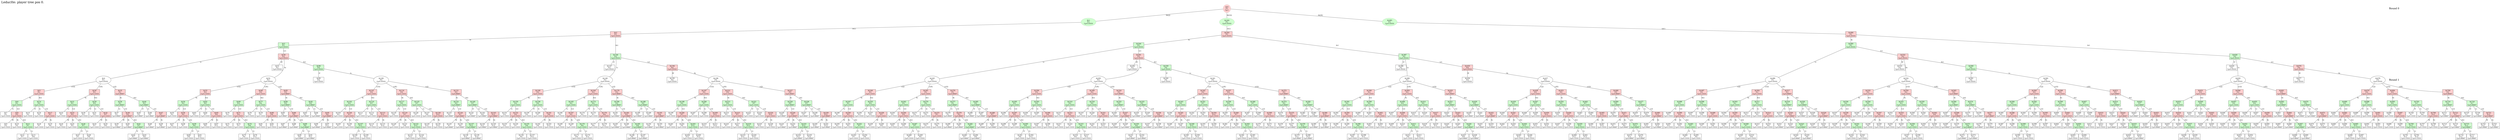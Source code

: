 digraph G {
graph [labeljust="l" labelloc="t" fontsize="28" nodesep="0.05" label="LeducHe: player tree pos 0." ];
node[];
edge[arrowhead="none" ];
"n7"[label="Id:7\nP:1\nCp:0.13333" fillcolor="#FFFFFF" style="filled" shape="box" ];
"n6" -> "n7"[label="1c" ];
"n9"[label="Id:9\nP:3\nCp:0.13333" fillcolor="#FFFFFF" style="filled" shape="box" ];
"n8" -> "n9"[label="0f" ];
"n10"[label="Id:10\nP:5\nCp:0.13333" fillcolor="#FFFFFF" style="filled" shape="box" ];
"n8" -> "n10"[label="0c" ];
"n12"[label="Id:12\nP:7\nCp:0.13333" fillcolor="#FFFFFF" style="filled" shape="box" ];
"n11" -> "n12"[label="1f" ];
"n13"[label="Id:13\nP:9\nCp:0.13333" fillcolor="#FFFFFF" style="filled" shape="box" ];
"n11" -> "n13"[label="1c" ];
"n11"[label="Id:11\nP:7\nCp:0.13333" fillcolor="#D0FFD0" style="filled" shape="box" ];
"n8" -> "n11"[label="0r2" ];
"n8"[label="Id:8\nP:3\nCp:0.13333" fillcolor="#FFD0D0" style="filled" shape="box" ];
"n6" -> "n8"[label="1r2" ];
"n6"[label="Id:6\nP:1\nCp:0.13333" fillcolor="#D0FFD0" style="filled" shape="box" ];
"n5" -> "n6"[label="0c" ];
"n15"[label="Id:15\nP:3\nCp:0.13333" fillcolor="#FFFFFF" style="filled" shape="box" ];
"n14" -> "n15"[label="1f" ];
"n16"[label="Id:16\nP:5\nCp:0.13333" fillcolor="#FFFFFF" style="filled" shape="box" ];
"n14" -> "n16"[label="1c" ];
"n18"[label="Id:18\nP:7\nCp:0.13333" fillcolor="#FFFFFF" style="filled" shape="box" ];
"n17" -> "n18"[label="0f" ];
"n19"[label="Id:19\nP:9\nCp:0.13333" fillcolor="#FFFFFF" style="filled" shape="box" ];
"n17" -> "n19"[label="0c" ];
"n17"[label="Id:17\nP:7\nCp:0.13333" fillcolor="#FFD0D0" style="filled" shape="box" ];
"n14" -> "n17"[label="1r2" ];
"n14"[label="Id:14\nP:3\nCp:0.13333" fillcolor="#D0FFD0" style="filled" shape="box" ];
"n5" -> "n14"[label="0r2" ];
"n5"[label="Id:5\nP:1\nCp:0.13333" fillcolor="#FFD0D0" style="filled" shape="box" ];
"n4" -> "n5"[label="s{Q}" ];
"n22"[label="Id:22\nP:1\nCp:0.13333" fillcolor="#FFFFFF" style="filled" shape="box" ];
"n21" -> "n22"[label="1c" ];
"n24"[label="Id:24\nP:3\nCp:0.13333" fillcolor="#FFFFFF" style="filled" shape="box" ];
"n23" -> "n24"[label="0f" ];
"n25"[label="Id:25\nP:5\nCp:0.13333" fillcolor="#FFFFFF" style="filled" shape="box" ];
"n23" -> "n25"[label="0c" ];
"n27"[label="Id:27\nP:7\nCp:0.13333" fillcolor="#FFFFFF" style="filled" shape="box" ];
"n26" -> "n27"[label="1f" ];
"n28"[label="Id:28\nP:9\nCp:0.13333" fillcolor="#FFFFFF" style="filled" shape="box" ];
"n26" -> "n28"[label="1c" ];
"n26"[label="Id:26\nP:7\nCp:0.13333" fillcolor="#D0FFD0" style="filled" shape="box" ];
"n23" -> "n26"[label="0r2" ];
"n23"[label="Id:23\nP:3\nCp:0.13333" fillcolor="#FFD0D0" style="filled" shape="box" ];
"n21" -> "n23"[label="1r2" ];
"n21"[label="Id:21\nP:1\nCp:0.13333" fillcolor="#D0FFD0" style="filled" shape="box" ];
"n20" -> "n21"[label="0c" ];
"n30"[label="Id:30\nP:3\nCp:0.13333" fillcolor="#FFFFFF" style="filled" shape="box" ];
"n29" -> "n30"[label="1f" ];
"n31"[label="Id:31\nP:5\nCp:0.13333" fillcolor="#FFFFFF" style="filled" shape="box" ];
"n29" -> "n31"[label="1c" ];
"n33"[label="Id:33\nP:7\nCp:0.13333" fillcolor="#FFFFFF" style="filled" shape="box" ];
"n32" -> "n33"[label="0f" ];
"n34"[label="Id:34\nP:9\nCp:0.13333" fillcolor="#FFFFFF" style="filled" shape="box" ];
"n32" -> "n34"[label="0c" ];
"n32"[label="Id:32\nP:7\nCp:0.13333" fillcolor="#FFD0D0" style="filled" shape="box" ];
"n29" -> "n32"[label="1r2" ];
"n29"[label="Id:29\nP:3\nCp:0.13333" fillcolor="#D0FFD0" style="filled" shape="box" ];
"n20" -> "n29"[label="0r2" ];
"n20"[label="Id:20\nP:1\nCp:0.13333" fillcolor="#FFD0D0" style="filled" shape="box" ];
"n4" -> "n20"[label="s{K}" ];
"n37"[label="Id:37\nP:1\nCp:0.06667" fillcolor="#FFFFFF" style="filled" shape="box" ];
"n36" -> "n37"[label="1c" ];
"n39"[label="Id:39\nP:3\nCp:0.06667" fillcolor="#FFFFFF" style="filled" shape="box" ];
"n38" -> "n39"[label="0f" ];
"n40"[label="Id:40\nP:5\nCp:0.06667" fillcolor="#FFFFFF" style="filled" shape="box" ];
"n38" -> "n40"[label="0c" ];
"n42"[label="Id:42\nP:7\nCp:0.06667" fillcolor="#FFFFFF" style="filled" shape="box" ];
"n41" -> "n42"[label="1f" ];
"n43"[label="Id:43\nP:9\nCp:0.06667" fillcolor="#FFFFFF" style="filled" shape="box" ];
"n41" -> "n43"[label="1c" ];
"n41"[label="Id:41\nP:7\nCp:0.06667" fillcolor="#D0FFD0" style="filled" shape="box" ];
"n38" -> "n41"[label="0r2" ];
"n38"[label="Id:38\nP:3\nCp:0.06667" fillcolor="#FFD0D0" style="filled" shape="box" ];
"n36" -> "n38"[label="1r2" ];
"n36"[label="Id:36\nP:1\nCp:0.06667" fillcolor="#D0FFD0" style="filled" shape="box" ];
"n35" -> "n36"[label="0c" ];
"n45"[label="Id:45\nP:3\nCp:0.06667" fillcolor="#FFFFFF" style="filled" shape="box" ];
"n44" -> "n45"[label="1f" ];
"n46"[label="Id:46\nP:5\nCp:0.06667" fillcolor="#FFFFFF" style="filled" shape="box" ];
"n44" -> "n46"[label="1c" ];
"n48"[label="Id:48\nP:7\nCp:0.06667" fillcolor="#FFFFFF" style="filled" shape="box" ];
"n47" -> "n48"[label="0f" ];
"n49"[label="Id:49\nP:9\nCp:0.06667" fillcolor="#FFFFFF" style="filled" shape="box" ];
"n47" -> "n49"[label="0c" ];
"n47"[label="Id:47\nP:7\nCp:0.06667" fillcolor="#FFD0D0" style="filled" shape="box" ];
"n44" -> "n47"[label="1r2" ];
"n44"[label="Id:44\nP:3\nCp:0.06667" fillcolor="#D0FFD0" style="filled" shape="box" ];
"n35" -> "n44"[label="0r2" ];
"n35"[label="Id:35\nP:1\nCp:0.06667" fillcolor="#FFD0D0" style="filled" shape="box" ];
"n4" -> "n35"[label="s{J}" ];
{rank=same; round1;
"n4"[label="Id:4\nP:1\nCp:0.33333" fillcolor="#FFFFFF" style="filled" shape="ellipse" ];
}
"n3" -> "n4"[label="1c" ];
"n51"[label="Id:51\nP:2\nCp:0.33333" fillcolor="#FFFFFF" style="filled" shape="box" ];
"n50" -> "n51"[label="0f" ];
"n55"[label="Id:55\nP:3\nCp:0.13333" fillcolor="#FFFFFF" style="filled" shape="box" ];
"n54" -> "n55"[label="1c" ];
"n57"[label="Id:57\nP:5\nCp:0.13333" fillcolor="#FFFFFF" style="filled" shape="box" ];
"n56" -> "n57"[label="0f" ];
"n58"[label="Id:58\nP:7\nCp:0.13333" fillcolor="#FFFFFF" style="filled" shape="box" ];
"n56" -> "n58"[label="0c" ];
"n60"[label="Id:60\nP:9\nCp:0.13333" fillcolor="#FFFFFF" style="filled" shape="box" ];
"n59" -> "n60"[label="1f" ];
"n61"[label="Id:61\nP:11\nCp:0.13333" fillcolor="#FFFFFF" style="filled" shape="box" ];
"n59" -> "n61"[label="1c" ];
"n59"[label="Id:59\nP:9\nCp:0.13333" fillcolor="#D0FFD0" style="filled" shape="box" ];
"n56" -> "n59"[label="0r2" ];
"n56"[label="Id:56\nP:5\nCp:0.13333" fillcolor="#FFD0D0" style="filled" shape="box" ];
"n54" -> "n56"[label="1r2" ];
"n54"[label="Id:54\nP:3\nCp:0.13333" fillcolor="#D0FFD0" style="filled" shape="box" ];
"n53" -> "n54"[label="0c" ];
"n63"[label="Id:63\nP:5\nCp:0.13333" fillcolor="#FFFFFF" style="filled" shape="box" ];
"n62" -> "n63"[label="1f" ];
"n64"[label="Id:64\nP:7\nCp:0.13333" fillcolor="#FFFFFF" style="filled" shape="box" ];
"n62" -> "n64"[label="1c" ];
"n66"[label="Id:66\nP:9\nCp:0.13333" fillcolor="#FFFFFF" style="filled" shape="box" ];
"n65" -> "n66"[label="0f" ];
"n67"[label="Id:67\nP:11\nCp:0.13333" fillcolor="#FFFFFF" style="filled" shape="box" ];
"n65" -> "n67"[label="0c" ];
"n65"[label="Id:65\nP:9\nCp:0.13333" fillcolor="#FFD0D0" style="filled" shape="box" ];
"n62" -> "n65"[label="1r2" ];
"n62"[label="Id:62\nP:5\nCp:0.13333" fillcolor="#D0FFD0" style="filled" shape="box" ];
"n53" -> "n62"[label="0r2" ];
"n53"[label="Id:53\nP:3\nCp:0.13333" fillcolor="#FFD0D0" style="filled" shape="box" ];
"n52" -> "n53"[label="s{Q}" ];
"n70"[label="Id:70\nP:3\nCp:0.13333" fillcolor="#FFFFFF" style="filled" shape="box" ];
"n69" -> "n70"[label="1c" ];
"n72"[label="Id:72\nP:5\nCp:0.13333" fillcolor="#FFFFFF" style="filled" shape="box" ];
"n71" -> "n72"[label="0f" ];
"n73"[label="Id:73\nP:7\nCp:0.13333" fillcolor="#FFFFFF" style="filled" shape="box" ];
"n71" -> "n73"[label="0c" ];
"n75"[label="Id:75\nP:9\nCp:0.13333" fillcolor="#FFFFFF" style="filled" shape="box" ];
"n74" -> "n75"[label="1f" ];
"n76"[label="Id:76\nP:11\nCp:0.13333" fillcolor="#FFFFFF" style="filled" shape="box" ];
"n74" -> "n76"[label="1c" ];
"n74"[label="Id:74\nP:9\nCp:0.13333" fillcolor="#D0FFD0" style="filled" shape="box" ];
"n71" -> "n74"[label="0r2" ];
"n71"[label="Id:71\nP:5\nCp:0.13333" fillcolor="#FFD0D0" style="filled" shape="box" ];
"n69" -> "n71"[label="1r2" ];
"n69"[label="Id:69\nP:3\nCp:0.13333" fillcolor="#D0FFD0" style="filled" shape="box" ];
"n68" -> "n69"[label="0c" ];
"n78"[label="Id:78\nP:5\nCp:0.13333" fillcolor="#FFFFFF" style="filled" shape="box" ];
"n77" -> "n78"[label="1f" ];
"n79"[label="Id:79\nP:7\nCp:0.13333" fillcolor="#FFFFFF" style="filled" shape="box" ];
"n77" -> "n79"[label="1c" ];
"n81"[label="Id:81\nP:9\nCp:0.13333" fillcolor="#FFFFFF" style="filled" shape="box" ];
"n80" -> "n81"[label="0f" ];
"n82"[label="Id:82\nP:11\nCp:0.13333" fillcolor="#FFFFFF" style="filled" shape="box" ];
"n80" -> "n82"[label="0c" ];
"n80"[label="Id:80\nP:9\nCp:0.13333" fillcolor="#FFD0D0" style="filled" shape="box" ];
"n77" -> "n80"[label="1r2" ];
"n77"[label="Id:77\nP:5\nCp:0.13333" fillcolor="#D0FFD0" style="filled" shape="box" ];
"n68" -> "n77"[label="0r2" ];
"n68"[label="Id:68\nP:3\nCp:0.13333" fillcolor="#FFD0D0" style="filled" shape="box" ];
"n52" -> "n68"[label="s{K}" ];
"n85"[label="Id:85\nP:3\nCp:0.06667" fillcolor="#FFFFFF" style="filled" shape="box" ];
"n84" -> "n85"[label="1c" ];
"n87"[label="Id:87\nP:5\nCp:0.06667" fillcolor="#FFFFFF" style="filled" shape="box" ];
"n86" -> "n87"[label="0f" ];
"n88"[label="Id:88\nP:7\nCp:0.06667" fillcolor="#FFFFFF" style="filled" shape="box" ];
"n86" -> "n88"[label="0c" ];
"n90"[label="Id:90\nP:9\nCp:0.06667" fillcolor="#FFFFFF" style="filled" shape="box" ];
"n89" -> "n90"[label="1f" ];
"n91"[label="Id:91\nP:11\nCp:0.06667" fillcolor="#FFFFFF" style="filled" shape="box" ];
"n89" -> "n91"[label="1c" ];
"n89"[label="Id:89\nP:9\nCp:0.06667" fillcolor="#D0FFD0" style="filled" shape="box" ];
"n86" -> "n89"[label="0r2" ];
"n86"[label="Id:86\nP:5\nCp:0.06667" fillcolor="#FFD0D0" style="filled" shape="box" ];
"n84" -> "n86"[label="1r2" ];
"n84"[label="Id:84\nP:3\nCp:0.06667" fillcolor="#D0FFD0" style="filled" shape="box" ];
"n83" -> "n84"[label="0c" ];
"n93"[label="Id:93\nP:5\nCp:0.06667" fillcolor="#FFFFFF" style="filled" shape="box" ];
"n92" -> "n93"[label="1f" ];
"n94"[label="Id:94\nP:7\nCp:0.06667" fillcolor="#FFFFFF" style="filled" shape="box" ];
"n92" -> "n94"[label="1c" ];
"n96"[label="Id:96\nP:9\nCp:0.06667" fillcolor="#FFFFFF" style="filled" shape="box" ];
"n95" -> "n96"[label="0f" ];
"n97"[label="Id:97\nP:11\nCp:0.06667" fillcolor="#FFFFFF" style="filled" shape="box" ];
"n95" -> "n97"[label="0c" ];
"n95"[label="Id:95\nP:9\nCp:0.06667" fillcolor="#FFD0D0" style="filled" shape="box" ];
"n92" -> "n95"[label="1r2" ];
"n92"[label="Id:92\nP:5\nCp:0.06667" fillcolor="#D0FFD0" style="filled" shape="box" ];
"n83" -> "n92"[label="0r2" ];
"n83"[label="Id:83\nP:3\nCp:0.06667" fillcolor="#FFD0D0" style="filled" shape="box" ];
"n52" -> "n83"[label="s{J}" ];
{rank=same; round1;
"n52"[label="Id:52\nP:3\nCp:0.33333" fillcolor="#FFFFFF" style="filled" shape="ellipse" ];
}
"n50" -> "n52"[label="0c" ];
"n99"[label="Id:99\nP:4\nCp:0.33333" fillcolor="#FFFFFF" style="filled" shape="box" ];
"n98" -> "n99"[label="1f" ];
"n103"[label="Id:103\nP:5\nCp:0.13333" fillcolor="#FFFFFF" style="filled" shape="box" ];
"n102" -> "n103"[label="1c" ];
"n105"[label="Id:105\nP:7\nCp:0.13333" fillcolor="#FFFFFF" style="filled" shape="box" ];
"n104" -> "n105"[label="0f" ];
"n106"[label="Id:106\nP:9\nCp:0.13333" fillcolor="#FFFFFF" style="filled" shape="box" ];
"n104" -> "n106"[label="0c" ];
"n108"[label="Id:108\nP:11\nCp:0.13333" fillcolor="#FFFFFF" style="filled" shape="box" ];
"n107" -> "n108"[label="1f" ];
"n109"[label="Id:109\nP:13\nCp:0.13333" fillcolor="#FFFFFF" style="filled" shape="box" ];
"n107" -> "n109"[label="1c" ];
"n107"[label="Id:107\nP:11\nCp:0.13333" fillcolor="#D0FFD0" style="filled" shape="box" ];
"n104" -> "n107"[label="0r2" ];
"n104"[label="Id:104\nP:7\nCp:0.13333" fillcolor="#FFD0D0" style="filled" shape="box" ];
"n102" -> "n104"[label="1r2" ];
"n102"[label="Id:102\nP:5\nCp:0.13333" fillcolor="#D0FFD0" style="filled" shape="box" ];
"n101" -> "n102"[label="0c" ];
"n111"[label="Id:111\nP:7\nCp:0.13333" fillcolor="#FFFFFF" style="filled" shape="box" ];
"n110" -> "n111"[label="1f" ];
"n112"[label="Id:112\nP:9\nCp:0.13333" fillcolor="#FFFFFF" style="filled" shape="box" ];
"n110" -> "n112"[label="1c" ];
"n114"[label="Id:114\nP:11\nCp:0.13333" fillcolor="#FFFFFF" style="filled" shape="box" ];
"n113" -> "n114"[label="0f" ];
"n115"[label="Id:115\nP:13\nCp:0.13333" fillcolor="#FFFFFF" style="filled" shape="box" ];
"n113" -> "n115"[label="0c" ];
"n113"[label="Id:113\nP:11\nCp:0.13333" fillcolor="#FFD0D0" style="filled" shape="box" ];
"n110" -> "n113"[label="1r2" ];
"n110"[label="Id:110\nP:7\nCp:0.13333" fillcolor="#D0FFD0" style="filled" shape="box" ];
"n101" -> "n110"[label="0r2" ];
"n101"[label="Id:101\nP:5\nCp:0.13333" fillcolor="#FFD0D0" style="filled" shape="box" ];
"n100" -> "n101"[label="s{Q}" ];
"n118"[label="Id:118\nP:5\nCp:0.13333" fillcolor="#FFFFFF" style="filled" shape="box" ];
"n117" -> "n118"[label="1c" ];
"n120"[label="Id:120\nP:7\nCp:0.13333" fillcolor="#FFFFFF" style="filled" shape="box" ];
"n119" -> "n120"[label="0f" ];
"n121"[label="Id:121\nP:9\nCp:0.13333" fillcolor="#FFFFFF" style="filled" shape="box" ];
"n119" -> "n121"[label="0c" ];
"n123"[label="Id:123\nP:11\nCp:0.13333" fillcolor="#FFFFFF" style="filled" shape="box" ];
"n122" -> "n123"[label="1f" ];
"n124"[label="Id:124\nP:13\nCp:0.13333" fillcolor="#FFFFFF" style="filled" shape="box" ];
"n122" -> "n124"[label="1c" ];
"n122"[label="Id:122\nP:11\nCp:0.13333" fillcolor="#D0FFD0" style="filled" shape="box" ];
"n119" -> "n122"[label="0r2" ];
"n119"[label="Id:119\nP:7\nCp:0.13333" fillcolor="#FFD0D0" style="filled" shape="box" ];
"n117" -> "n119"[label="1r2" ];
"n117"[label="Id:117\nP:5\nCp:0.13333" fillcolor="#D0FFD0" style="filled" shape="box" ];
"n116" -> "n117"[label="0c" ];
"n126"[label="Id:126\nP:7\nCp:0.13333" fillcolor="#FFFFFF" style="filled" shape="box" ];
"n125" -> "n126"[label="1f" ];
"n127"[label="Id:127\nP:9\nCp:0.13333" fillcolor="#FFFFFF" style="filled" shape="box" ];
"n125" -> "n127"[label="1c" ];
"n129"[label="Id:129\nP:11\nCp:0.13333" fillcolor="#FFFFFF" style="filled" shape="box" ];
"n128" -> "n129"[label="0f" ];
"n130"[label="Id:130\nP:13\nCp:0.13333" fillcolor="#FFFFFF" style="filled" shape="box" ];
"n128" -> "n130"[label="0c" ];
"n128"[label="Id:128\nP:11\nCp:0.13333" fillcolor="#FFD0D0" style="filled" shape="box" ];
"n125" -> "n128"[label="1r2" ];
"n125"[label="Id:125\nP:7\nCp:0.13333" fillcolor="#D0FFD0" style="filled" shape="box" ];
"n116" -> "n125"[label="0r2" ];
"n116"[label="Id:116\nP:5\nCp:0.13333" fillcolor="#FFD0D0" style="filled" shape="box" ];
"n100" -> "n116"[label="s{K}" ];
"n133"[label="Id:133\nP:5\nCp:0.06667" fillcolor="#FFFFFF" style="filled" shape="box" ];
"n132" -> "n133"[label="1c" ];
"n135"[label="Id:135\nP:7\nCp:0.06667" fillcolor="#FFFFFF" style="filled" shape="box" ];
"n134" -> "n135"[label="0f" ];
"n136"[label="Id:136\nP:9\nCp:0.06667" fillcolor="#FFFFFF" style="filled" shape="box" ];
"n134" -> "n136"[label="0c" ];
"n138"[label="Id:138\nP:11\nCp:0.06667" fillcolor="#FFFFFF" style="filled" shape="box" ];
"n137" -> "n138"[label="1f" ];
"n139"[label="Id:139\nP:13\nCp:0.06667" fillcolor="#FFFFFF" style="filled" shape="box" ];
"n137" -> "n139"[label="1c" ];
"n137"[label="Id:137\nP:11\nCp:0.06667" fillcolor="#D0FFD0" style="filled" shape="box" ];
"n134" -> "n137"[label="0r2" ];
"n134"[label="Id:134\nP:7\nCp:0.06667" fillcolor="#FFD0D0" style="filled" shape="box" ];
"n132" -> "n134"[label="1r2" ];
"n132"[label="Id:132\nP:5\nCp:0.06667" fillcolor="#D0FFD0" style="filled" shape="box" ];
"n131" -> "n132"[label="0c" ];
"n141"[label="Id:141\nP:7\nCp:0.06667" fillcolor="#FFFFFF" style="filled" shape="box" ];
"n140" -> "n141"[label="1f" ];
"n142"[label="Id:142\nP:9\nCp:0.06667" fillcolor="#FFFFFF" style="filled" shape="box" ];
"n140" -> "n142"[label="1c" ];
"n144"[label="Id:144\nP:11\nCp:0.06667" fillcolor="#FFFFFF" style="filled" shape="box" ];
"n143" -> "n144"[label="0f" ];
"n145"[label="Id:145\nP:13\nCp:0.06667" fillcolor="#FFFFFF" style="filled" shape="box" ];
"n143" -> "n145"[label="0c" ];
"n143"[label="Id:143\nP:11\nCp:0.06667" fillcolor="#FFD0D0" style="filled" shape="box" ];
"n140" -> "n143"[label="1r2" ];
"n140"[label="Id:140\nP:7\nCp:0.06667" fillcolor="#D0FFD0" style="filled" shape="box" ];
"n131" -> "n140"[label="0r2" ];
"n131"[label="Id:131\nP:5\nCp:0.06667" fillcolor="#FFD0D0" style="filled" shape="box" ];
"n100" -> "n131"[label="s{J}" ];
{rank=same; round1;
"n100"[label="Id:100\nP:5\nCp:0.33333" fillcolor="#FFFFFF" style="filled" shape="ellipse" ];
}
"n98" -> "n100"[label="1c" ];
"n98"[label="Id:98\nP:4\nCp:0.33333" fillcolor="#D0FFD0" style="filled" shape="box" ];
"n50" -> "n98"[label="0r1" ];
"n50"[label="Id:50\nP:2\nCp:0.33333" fillcolor="#FFD0D0" style="filled" shape="box" ];
"n3" -> "n50"[label="1r1" ];
"n3"[label="Id:3\nP:1\nCp:0.33333" fillcolor="#D0FFD0" style="filled" shape="box" ];
"n2" -> "n3"[label="0c" ];
"n147"[label="Id:147\nP:2\nCp:0.33333" fillcolor="#FFFFFF" style="filled" shape="box" ];
"n146" -> "n147"[label="1f" ];
"n151"[label="Id:151\nP:3\nCp:0.13333" fillcolor="#FFFFFF" style="filled" shape="box" ];
"n150" -> "n151"[label="1c" ];
"n153"[label="Id:153\nP:5\nCp:0.13333" fillcolor="#FFFFFF" style="filled" shape="box" ];
"n152" -> "n153"[label="0f" ];
"n154"[label="Id:154\nP:7\nCp:0.13333" fillcolor="#FFFFFF" style="filled" shape="box" ];
"n152" -> "n154"[label="0c" ];
"n156"[label="Id:156\nP:9\nCp:0.13333" fillcolor="#FFFFFF" style="filled" shape="box" ];
"n155" -> "n156"[label="1f" ];
"n157"[label="Id:157\nP:11\nCp:0.13333" fillcolor="#FFFFFF" style="filled" shape="box" ];
"n155" -> "n157"[label="1c" ];
"n155"[label="Id:155\nP:9\nCp:0.13333" fillcolor="#D0FFD0" style="filled" shape="box" ];
"n152" -> "n155"[label="0r2" ];
"n152"[label="Id:152\nP:5\nCp:0.13333" fillcolor="#FFD0D0" style="filled" shape="box" ];
"n150" -> "n152"[label="1r2" ];
"n150"[label="Id:150\nP:3\nCp:0.13333" fillcolor="#D0FFD0" style="filled" shape="box" ];
"n149" -> "n150"[label="0c" ];
"n159"[label="Id:159\nP:5\nCp:0.13333" fillcolor="#FFFFFF" style="filled" shape="box" ];
"n158" -> "n159"[label="1f" ];
"n160"[label="Id:160\nP:7\nCp:0.13333" fillcolor="#FFFFFF" style="filled" shape="box" ];
"n158" -> "n160"[label="1c" ];
"n162"[label="Id:162\nP:9\nCp:0.13333" fillcolor="#FFFFFF" style="filled" shape="box" ];
"n161" -> "n162"[label="0f" ];
"n163"[label="Id:163\nP:11\nCp:0.13333" fillcolor="#FFFFFF" style="filled" shape="box" ];
"n161" -> "n163"[label="0c" ];
"n161"[label="Id:161\nP:9\nCp:0.13333" fillcolor="#FFD0D0" style="filled" shape="box" ];
"n158" -> "n161"[label="1r2" ];
"n158"[label="Id:158\nP:5\nCp:0.13333" fillcolor="#D0FFD0" style="filled" shape="box" ];
"n149" -> "n158"[label="0r2" ];
"n149"[label="Id:149\nP:3\nCp:0.13333" fillcolor="#FFD0D0" style="filled" shape="box" ];
"n148" -> "n149"[label="s{Q}" ];
"n166"[label="Id:166\nP:3\nCp:0.13333" fillcolor="#FFFFFF" style="filled" shape="box" ];
"n165" -> "n166"[label="1c" ];
"n168"[label="Id:168\nP:5\nCp:0.13333" fillcolor="#FFFFFF" style="filled" shape="box" ];
"n167" -> "n168"[label="0f" ];
"n169"[label="Id:169\nP:7\nCp:0.13333" fillcolor="#FFFFFF" style="filled" shape="box" ];
"n167" -> "n169"[label="0c" ];
"n171"[label="Id:171\nP:9\nCp:0.13333" fillcolor="#FFFFFF" style="filled" shape="box" ];
"n170" -> "n171"[label="1f" ];
"n172"[label="Id:172\nP:11\nCp:0.13333" fillcolor="#FFFFFF" style="filled" shape="box" ];
"n170" -> "n172"[label="1c" ];
"n170"[label="Id:170\nP:9\nCp:0.13333" fillcolor="#D0FFD0" style="filled" shape="box" ];
"n167" -> "n170"[label="0r2" ];
"n167"[label="Id:167\nP:5\nCp:0.13333" fillcolor="#FFD0D0" style="filled" shape="box" ];
"n165" -> "n167"[label="1r2" ];
"n165"[label="Id:165\nP:3\nCp:0.13333" fillcolor="#D0FFD0" style="filled" shape="box" ];
"n164" -> "n165"[label="0c" ];
"n174"[label="Id:174\nP:5\nCp:0.13333" fillcolor="#FFFFFF" style="filled" shape="box" ];
"n173" -> "n174"[label="1f" ];
"n175"[label="Id:175\nP:7\nCp:0.13333" fillcolor="#FFFFFF" style="filled" shape="box" ];
"n173" -> "n175"[label="1c" ];
"n177"[label="Id:177\nP:9\nCp:0.13333" fillcolor="#FFFFFF" style="filled" shape="box" ];
"n176" -> "n177"[label="0f" ];
"n178"[label="Id:178\nP:11\nCp:0.13333" fillcolor="#FFFFFF" style="filled" shape="box" ];
"n176" -> "n178"[label="0c" ];
"n176"[label="Id:176\nP:9\nCp:0.13333" fillcolor="#FFD0D0" style="filled" shape="box" ];
"n173" -> "n176"[label="1r2" ];
"n173"[label="Id:173\nP:5\nCp:0.13333" fillcolor="#D0FFD0" style="filled" shape="box" ];
"n164" -> "n173"[label="0r2" ];
"n164"[label="Id:164\nP:3\nCp:0.13333" fillcolor="#FFD0D0" style="filled" shape="box" ];
"n148" -> "n164"[label="s{K}" ];
"n181"[label="Id:181\nP:3\nCp:0.06667" fillcolor="#FFFFFF" style="filled" shape="box" ];
"n180" -> "n181"[label="1c" ];
"n183"[label="Id:183\nP:5\nCp:0.06667" fillcolor="#FFFFFF" style="filled" shape="box" ];
"n182" -> "n183"[label="0f" ];
"n184"[label="Id:184\nP:7\nCp:0.06667" fillcolor="#FFFFFF" style="filled" shape="box" ];
"n182" -> "n184"[label="0c" ];
"n186"[label="Id:186\nP:9\nCp:0.06667" fillcolor="#FFFFFF" style="filled" shape="box" ];
"n185" -> "n186"[label="1f" ];
"n187"[label="Id:187\nP:11\nCp:0.06667" fillcolor="#FFFFFF" style="filled" shape="box" ];
"n185" -> "n187"[label="1c" ];
"n185"[label="Id:185\nP:9\nCp:0.06667" fillcolor="#D0FFD0" style="filled" shape="box" ];
"n182" -> "n185"[label="0r2" ];
"n182"[label="Id:182\nP:5\nCp:0.06667" fillcolor="#FFD0D0" style="filled" shape="box" ];
"n180" -> "n182"[label="1r2" ];
"n180"[label="Id:180\nP:3\nCp:0.06667" fillcolor="#D0FFD0" style="filled" shape="box" ];
"n179" -> "n180"[label="0c" ];
"n189"[label="Id:189\nP:5\nCp:0.06667" fillcolor="#FFFFFF" style="filled" shape="box" ];
"n188" -> "n189"[label="1f" ];
"n190"[label="Id:190\nP:7\nCp:0.06667" fillcolor="#FFFFFF" style="filled" shape="box" ];
"n188" -> "n190"[label="1c" ];
"n192"[label="Id:192\nP:9\nCp:0.06667" fillcolor="#FFFFFF" style="filled" shape="box" ];
"n191" -> "n192"[label="0f" ];
"n193"[label="Id:193\nP:11\nCp:0.06667" fillcolor="#FFFFFF" style="filled" shape="box" ];
"n191" -> "n193"[label="0c" ];
"n191"[label="Id:191\nP:9\nCp:0.06667" fillcolor="#FFD0D0" style="filled" shape="box" ];
"n188" -> "n191"[label="1r2" ];
"n188"[label="Id:188\nP:5\nCp:0.06667" fillcolor="#D0FFD0" style="filled" shape="box" ];
"n179" -> "n188"[label="0r2" ];
"n179"[label="Id:179\nP:3\nCp:0.06667" fillcolor="#FFD0D0" style="filled" shape="box" ];
"n148" -> "n179"[label="s{J}" ];
{rank=same; round1;
"n148"[label="Id:148\nP:3\nCp:0.33333" fillcolor="#FFFFFF" style="filled" shape="ellipse" ];
}
"n146" -> "n148"[label="1c" ];
"n195"[label="Id:195\nP:4\nCp:0.33333" fillcolor="#FFFFFF" style="filled" shape="box" ];
"n194" -> "n195"[label="0f" ];
"n199"[label="Id:199\nP:5\nCp:0.13333" fillcolor="#FFFFFF" style="filled" shape="box" ];
"n198" -> "n199"[label="1c" ];
"n201"[label="Id:201\nP:7\nCp:0.13333" fillcolor="#FFFFFF" style="filled" shape="box" ];
"n200" -> "n201"[label="0f" ];
"n202"[label="Id:202\nP:9\nCp:0.13333" fillcolor="#FFFFFF" style="filled" shape="box" ];
"n200" -> "n202"[label="0c" ];
"n204"[label="Id:204\nP:11\nCp:0.13333" fillcolor="#FFFFFF" style="filled" shape="box" ];
"n203" -> "n204"[label="1f" ];
"n205"[label="Id:205\nP:13\nCp:0.13333" fillcolor="#FFFFFF" style="filled" shape="box" ];
"n203" -> "n205"[label="1c" ];
"n203"[label="Id:203\nP:11\nCp:0.13333" fillcolor="#D0FFD0" style="filled" shape="box" ];
"n200" -> "n203"[label="0r2" ];
"n200"[label="Id:200\nP:7\nCp:0.13333" fillcolor="#FFD0D0" style="filled" shape="box" ];
"n198" -> "n200"[label="1r2" ];
"n198"[label="Id:198\nP:5\nCp:0.13333" fillcolor="#D0FFD0" style="filled" shape="box" ];
"n197" -> "n198"[label="0c" ];
"n207"[label="Id:207\nP:7\nCp:0.13333" fillcolor="#FFFFFF" style="filled" shape="box" ];
"n206" -> "n207"[label="1f" ];
"n208"[label="Id:208\nP:9\nCp:0.13333" fillcolor="#FFFFFF" style="filled" shape="box" ];
"n206" -> "n208"[label="1c" ];
"n210"[label="Id:210\nP:11\nCp:0.13333" fillcolor="#FFFFFF" style="filled" shape="box" ];
"n209" -> "n210"[label="0f" ];
"n211"[label="Id:211\nP:13\nCp:0.13333" fillcolor="#FFFFFF" style="filled" shape="box" ];
"n209" -> "n211"[label="0c" ];
"n209"[label="Id:209\nP:11\nCp:0.13333" fillcolor="#FFD0D0" style="filled" shape="box" ];
"n206" -> "n209"[label="1r2" ];
"n206"[label="Id:206\nP:7\nCp:0.13333" fillcolor="#D0FFD0" style="filled" shape="box" ];
"n197" -> "n206"[label="0r2" ];
"n197"[label="Id:197\nP:5\nCp:0.13333" fillcolor="#FFD0D0" style="filled" shape="box" ];
"n196" -> "n197"[label="s{Q}" ];
"n214"[label="Id:214\nP:5\nCp:0.13333" fillcolor="#FFFFFF" style="filled" shape="box" ];
"n213" -> "n214"[label="1c" ];
"n216"[label="Id:216\nP:7\nCp:0.13333" fillcolor="#FFFFFF" style="filled" shape="box" ];
"n215" -> "n216"[label="0f" ];
"n217"[label="Id:217\nP:9\nCp:0.13333" fillcolor="#FFFFFF" style="filled" shape="box" ];
"n215" -> "n217"[label="0c" ];
"n219"[label="Id:219\nP:11\nCp:0.13333" fillcolor="#FFFFFF" style="filled" shape="box" ];
"n218" -> "n219"[label="1f" ];
"n220"[label="Id:220\nP:13\nCp:0.13333" fillcolor="#FFFFFF" style="filled" shape="box" ];
"n218" -> "n220"[label="1c" ];
"n218"[label="Id:218\nP:11\nCp:0.13333" fillcolor="#D0FFD0" style="filled" shape="box" ];
"n215" -> "n218"[label="0r2" ];
"n215"[label="Id:215\nP:7\nCp:0.13333" fillcolor="#FFD0D0" style="filled" shape="box" ];
"n213" -> "n215"[label="1r2" ];
"n213"[label="Id:213\nP:5\nCp:0.13333" fillcolor="#D0FFD0" style="filled" shape="box" ];
"n212" -> "n213"[label="0c" ];
"n222"[label="Id:222\nP:7\nCp:0.13333" fillcolor="#FFFFFF" style="filled" shape="box" ];
"n221" -> "n222"[label="1f" ];
"n223"[label="Id:223\nP:9\nCp:0.13333" fillcolor="#FFFFFF" style="filled" shape="box" ];
"n221" -> "n223"[label="1c" ];
"n225"[label="Id:225\nP:11\nCp:0.13333" fillcolor="#FFFFFF" style="filled" shape="box" ];
"n224" -> "n225"[label="0f" ];
"n226"[label="Id:226\nP:13\nCp:0.13333" fillcolor="#FFFFFF" style="filled" shape="box" ];
"n224" -> "n226"[label="0c" ];
"n224"[label="Id:224\nP:11\nCp:0.13333" fillcolor="#FFD0D0" style="filled" shape="box" ];
"n221" -> "n224"[label="1r2" ];
"n221"[label="Id:221\nP:7\nCp:0.13333" fillcolor="#D0FFD0" style="filled" shape="box" ];
"n212" -> "n221"[label="0r2" ];
"n212"[label="Id:212\nP:5\nCp:0.13333" fillcolor="#FFD0D0" style="filled" shape="box" ];
"n196" -> "n212"[label="s{K}" ];
"n229"[label="Id:229\nP:5\nCp:0.06667" fillcolor="#FFFFFF" style="filled" shape="box" ];
"n228" -> "n229"[label="1c" ];
"n231"[label="Id:231\nP:7\nCp:0.06667" fillcolor="#FFFFFF" style="filled" shape="box" ];
"n230" -> "n231"[label="0f" ];
"n232"[label="Id:232\nP:9\nCp:0.06667" fillcolor="#FFFFFF" style="filled" shape="box" ];
"n230" -> "n232"[label="0c" ];
"n234"[label="Id:234\nP:11\nCp:0.06667" fillcolor="#FFFFFF" style="filled" shape="box" ];
"n233" -> "n234"[label="1f" ];
"n235"[label="Id:235\nP:13\nCp:0.06667" fillcolor="#FFFFFF" style="filled" shape="box" ];
"n233" -> "n235"[label="1c" ];
"n233"[label="Id:233\nP:11\nCp:0.06667" fillcolor="#D0FFD0" style="filled" shape="box" ];
"n230" -> "n233"[label="0r2" ];
"n230"[label="Id:230\nP:7\nCp:0.06667" fillcolor="#FFD0D0" style="filled" shape="box" ];
"n228" -> "n230"[label="1r2" ];
"n228"[label="Id:228\nP:5\nCp:0.06667" fillcolor="#D0FFD0" style="filled" shape="box" ];
"n227" -> "n228"[label="0c" ];
"n237"[label="Id:237\nP:7\nCp:0.06667" fillcolor="#FFFFFF" style="filled" shape="box" ];
"n236" -> "n237"[label="1f" ];
"n238"[label="Id:238\nP:9\nCp:0.06667" fillcolor="#FFFFFF" style="filled" shape="box" ];
"n236" -> "n238"[label="1c" ];
"n240"[label="Id:240\nP:11\nCp:0.06667" fillcolor="#FFFFFF" style="filled" shape="box" ];
"n239" -> "n240"[label="0f" ];
"n241"[label="Id:241\nP:13\nCp:0.06667" fillcolor="#FFFFFF" style="filled" shape="box" ];
"n239" -> "n241"[label="0c" ];
"n239"[label="Id:239\nP:11\nCp:0.06667" fillcolor="#FFD0D0" style="filled" shape="box" ];
"n236" -> "n239"[label="1r2" ];
"n236"[label="Id:236\nP:7\nCp:0.06667" fillcolor="#D0FFD0" style="filled" shape="box" ];
"n227" -> "n236"[label="0r2" ];
"n227"[label="Id:227\nP:5\nCp:0.06667" fillcolor="#FFD0D0" style="filled" shape="box" ];
"n196" -> "n227"[label="s{J}" ];
{rank=same; round1;
"n196"[label="Id:196\nP:5\nCp:0.33333" fillcolor="#FFFFFF" style="filled" shape="ellipse" ];
}
"n194" -> "n196"[label="0c" ];
"n194"[label="Id:194\nP:4\nCp:0.33333" fillcolor="#FFD0D0" style="filled" shape="box" ];
"n146" -> "n194"[label="1r1" ];
"n146"[label="Id:146\nP:2\nCp:0.33333" fillcolor="#D0FFD0" style="filled" shape="box" ];
"n2" -> "n146"[label="0r1" ];
"n2"[label="Id:2\nP:1\nCp:0.33333" fillcolor="#FFD0D0" style="filled" shape="box" ];
"n1" -> "n2"[label="1d{}" ];
"n1"[label="Id:1\nP:1\nCp:0.33333" fillcolor="#D0FFD0" style="filled, dotted" shape="ellipse" ];
"n0" -> "n1"[label="0d{J}" ];
"n248"[label="Id:248\nP:1\nCp:0.13333" fillcolor="#FFFFFF" style="filled" shape="box" ];
"n247" -> "n248"[label="1c" ];
"n250"[label="Id:250\nP:3\nCp:0.13333" fillcolor="#FFFFFF" style="filled" shape="box" ];
"n249" -> "n250"[label="0f" ];
"n251"[label="Id:251\nP:5\nCp:0.13333" fillcolor="#FFFFFF" style="filled" shape="box" ];
"n249" -> "n251"[label="0c" ];
"n253"[label="Id:253\nP:7\nCp:0.13333" fillcolor="#FFFFFF" style="filled" shape="box" ];
"n252" -> "n253"[label="1f" ];
"n254"[label="Id:254\nP:9\nCp:0.13333" fillcolor="#FFFFFF" style="filled" shape="box" ];
"n252" -> "n254"[label="1c" ];
"n252"[label="Id:252\nP:7\nCp:0.13333" fillcolor="#D0FFD0" style="filled" shape="box" ];
"n249" -> "n252"[label="0r2" ];
"n249"[label="Id:249\nP:3\nCp:0.13333" fillcolor="#FFD0D0" style="filled" shape="box" ];
"n247" -> "n249"[label="1r2" ];
"n247"[label="Id:247\nP:1\nCp:0.13333" fillcolor="#D0FFD0" style="filled" shape="box" ];
"n246" -> "n247"[label="0c" ];
"n256"[label="Id:256\nP:3\nCp:0.13333" fillcolor="#FFFFFF" style="filled" shape="box" ];
"n255" -> "n256"[label="1f" ];
"n257"[label="Id:257\nP:5\nCp:0.13333" fillcolor="#FFFFFF" style="filled" shape="box" ];
"n255" -> "n257"[label="1c" ];
"n259"[label="Id:259\nP:7\nCp:0.13333" fillcolor="#FFFFFF" style="filled" shape="box" ];
"n258" -> "n259"[label="0f" ];
"n260"[label="Id:260\nP:9\nCp:0.13333" fillcolor="#FFFFFF" style="filled" shape="box" ];
"n258" -> "n260"[label="0c" ];
"n258"[label="Id:258\nP:7\nCp:0.13333" fillcolor="#FFD0D0" style="filled" shape="box" ];
"n255" -> "n258"[label="1r2" ];
"n255"[label="Id:255\nP:3\nCp:0.13333" fillcolor="#D0FFD0" style="filled" shape="box" ];
"n246" -> "n255"[label="0r2" ];
"n246"[label="Id:246\nP:1\nCp:0.13333" fillcolor="#FFD0D0" style="filled" shape="box" ];
"n245" -> "n246"[label="s{J}" ];
"n263"[label="Id:263\nP:1\nCp:0.13333" fillcolor="#FFFFFF" style="filled" shape="box" ];
"n262" -> "n263"[label="1c" ];
"n265"[label="Id:265\nP:3\nCp:0.13333" fillcolor="#FFFFFF" style="filled" shape="box" ];
"n264" -> "n265"[label="0f" ];
"n266"[label="Id:266\nP:5\nCp:0.13333" fillcolor="#FFFFFF" style="filled" shape="box" ];
"n264" -> "n266"[label="0c" ];
"n268"[label="Id:268\nP:7\nCp:0.13333" fillcolor="#FFFFFF" style="filled" shape="box" ];
"n267" -> "n268"[label="1f" ];
"n269"[label="Id:269\nP:9\nCp:0.13333" fillcolor="#FFFFFF" style="filled" shape="box" ];
"n267" -> "n269"[label="1c" ];
"n267"[label="Id:267\nP:7\nCp:0.13333" fillcolor="#D0FFD0" style="filled" shape="box" ];
"n264" -> "n267"[label="0r2" ];
"n264"[label="Id:264\nP:3\nCp:0.13333" fillcolor="#FFD0D0" style="filled" shape="box" ];
"n262" -> "n264"[label="1r2" ];
"n262"[label="Id:262\nP:1\nCp:0.13333" fillcolor="#D0FFD0" style="filled" shape="box" ];
"n261" -> "n262"[label="0c" ];
"n271"[label="Id:271\nP:3\nCp:0.13333" fillcolor="#FFFFFF" style="filled" shape="box" ];
"n270" -> "n271"[label="1f" ];
"n272"[label="Id:272\nP:5\nCp:0.13333" fillcolor="#FFFFFF" style="filled" shape="box" ];
"n270" -> "n272"[label="1c" ];
"n274"[label="Id:274\nP:7\nCp:0.13333" fillcolor="#FFFFFF" style="filled" shape="box" ];
"n273" -> "n274"[label="0f" ];
"n275"[label="Id:275\nP:9\nCp:0.13333" fillcolor="#FFFFFF" style="filled" shape="box" ];
"n273" -> "n275"[label="0c" ];
"n273"[label="Id:273\nP:7\nCp:0.13333" fillcolor="#FFD0D0" style="filled" shape="box" ];
"n270" -> "n273"[label="1r2" ];
"n270"[label="Id:270\nP:3\nCp:0.13333" fillcolor="#D0FFD0" style="filled" shape="box" ];
"n261" -> "n270"[label="0r2" ];
"n261"[label="Id:261\nP:1\nCp:0.13333" fillcolor="#FFD0D0" style="filled" shape="box" ];
"n245" -> "n261"[label="s{K}" ];
"n278"[label="Id:278\nP:1\nCp:0.06667" fillcolor="#FFFFFF" style="filled" shape="box" ];
"n277" -> "n278"[label="1c" ];
"n280"[label="Id:280\nP:3\nCp:0.06667" fillcolor="#FFFFFF" style="filled" shape="box" ];
"n279" -> "n280"[label="0f" ];
"n281"[label="Id:281\nP:5\nCp:0.06667" fillcolor="#FFFFFF" style="filled" shape="box" ];
"n279" -> "n281"[label="0c" ];
"n283"[label="Id:283\nP:7\nCp:0.06667" fillcolor="#FFFFFF" style="filled" shape="box" ];
"n282" -> "n283"[label="1f" ];
"n284"[label="Id:284\nP:9\nCp:0.06667" fillcolor="#FFFFFF" style="filled" shape="box" ];
"n282" -> "n284"[label="1c" ];
"n282"[label="Id:282\nP:7\nCp:0.06667" fillcolor="#D0FFD0" style="filled" shape="box" ];
"n279" -> "n282"[label="0r2" ];
"n279"[label="Id:279\nP:3\nCp:0.06667" fillcolor="#FFD0D0" style="filled" shape="box" ];
"n277" -> "n279"[label="1r2" ];
"n277"[label="Id:277\nP:1\nCp:0.06667" fillcolor="#D0FFD0" style="filled" shape="box" ];
"n276" -> "n277"[label="0c" ];
"n286"[label="Id:286\nP:3\nCp:0.06667" fillcolor="#FFFFFF" style="filled" shape="box" ];
"n285" -> "n286"[label="1f" ];
"n287"[label="Id:287\nP:5\nCp:0.06667" fillcolor="#FFFFFF" style="filled" shape="box" ];
"n285" -> "n287"[label="1c" ];
"n289"[label="Id:289\nP:7\nCp:0.06667" fillcolor="#FFFFFF" style="filled" shape="box" ];
"n288" -> "n289"[label="0f" ];
"n290"[label="Id:290\nP:9\nCp:0.06667" fillcolor="#FFFFFF" style="filled" shape="box" ];
"n288" -> "n290"[label="0c" ];
"n288"[label="Id:288\nP:7\nCp:0.06667" fillcolor="#FFD0D0" style="filled" shape="box" ];
"n285" -> "n288"[label="1r2" ];
"n285"[label="Id:285\nP:3\nCp:0.06667" fillcolor="#D0FFD0" style="filled" shape="box" ];
"n276" -> "n285"[label="0r2" ];
"n276"[label="Id:276\nP:1\nCp:0.06667" fillcolor="#FFD0D0" style="filled" shape="box" ];
"n245" -> "n276"[label="s{Q}" ];
{rank=same; round1;
"n245"[label="Id:245\nP:1\nCp:0.33333" fillcolor="#FFFFFF" style="filled" shape="ellipse" ];
}
"n244" -> "n245"[label="1c" ];
"n292"[label="Id:292\nP:2\nCp:0.33333" fillcolor="#FFFFFF" style="filled" shape="box" ];
"n291" -> "n292"[label="0f" ];
"n296"[label="Id:296\nP:3\nCp:0.13333" fillcolor="#FFFFFF" style="filled" shape="box" ];
"n295" -> "n296"[label="1c" ];
"n298"[label="Id:298\nP:5\nCp:0.13333" fillcolor="#FFFFFF" style="filled" shape="box" ];
"n297" -> "n298"[label="0f" ];
"n299"[label="Id:299\nP:7\nCp:0.13333" fillcolor="#FFFFFF" style="filled" shape="box" ];
"n297" -> "n299"[label="0c" ];
"n301"[label="Id:301\nP:9\nCp:0.13333" fillcolor="#FFFFFF" style="filled" shape="box" ];
"n300" -> "n301"[label="1f" ];
"n302"[label="Id:302\nP:11\nCp:0.13333" fillcolor="#FFFFFF" style="filled" shape="box" ];
"n300" -> "n302"[label="1c" ];
"n300"[label="Id:300\nP:9\nCp:0.13333" fillcolor="#D0FFD0" style="filled" shape="box" ];
"n297" -> "n300"[label="0r2" ];
"n297"[label="Id:297\nP:5\nCp:0.13333" fillcolor="#FFD0D0" style="filled" shape="box" ];
"n295" -> "n297"[label="1r2" ];
"n295"[label="Id:295\nP:3\nCp:0.13333" fillcolor="#D0FFD0" style="filled" shape="box" ];
"n294" -> "n295"[label="0c" ];
"n304"[label="Id:304\nP:5\nCp:0.13333" fillcolor="#FFFFFF" style="filled" shape="box" ];
"n303" -> "n304"[label="1f" ];
"n305"[label="Id:305\nP:7\nCp:0.13333" fillcolor="#FFFFFF" style="filled" shape="box" ];
"n303" -> "n305"[label="1c" ];
"n307"[label="Id:307\nP:9\nCp:0.13333" fillcolor="#FFFFFF" style="filled" shape="box" ];
"n306" -> "n307"[label="0f" ];
"n308"[label="Id:308\nP:11\nCp:0.13333" fillcolor="#FFFFFF" style="filled" shape="box" ];
"n306" -> "n308"[label="0c" ];
"n306"[label="Id:306\nP:9\nCp:0.13333" fillcolor="#FFD0D0" style="filled" shape="box" ];
"n303" -> "n306"[label="1r2" ];
"n303"[label="Id:303\nP:5\nCp:0.13333" fillcolor="#D0FFD0" style="filled" shape="box" ];
"n294" -> "n303"[label="0r2" ];
"n294"[label="Id:294\nP:3\nCp:0.13333" fillcolor="#FFD0D0" style="filled" shape="box" ];
"n293" -> "n294"[label="s{J}" ];
"n311"[label="Id:311\nP:3\nCp:0.13333" fillcolor="#FFFFFF" style="filled" shape="box" ];
"n310" -> "n311"[label="1c" ];
"n313"[label="Id:313\nP:5\nCp:0.13333" fillcolor="#FFFFFF" style="filled" shape="box" ];
"n312" -> "n313"[label="0f" ];
"n314"[label="Id:314\nP:7\nCp:0.13333" fillcolor="#FFFFFF" style="filled" shape="box" ];
"n312" -> "n314"[label="0c" ];
"n316"[label="Id:316\nP:9\nCp:0.13333" fillcolor="#FFFFFF" style="filled" shape="box" ];
"n315" -> "n316"[label="1f" ];
"n317"[label="Id:317\nP:11\nCp:0.13333" fillcolor="#FFFFFF" style="filled" shape="box" ];
"n315" -> "n317"[label="1c" ];
"n315"[label="Id:315\nP:9\nCp:0.13333" fillcolor="#D0FFD0" style="filled" shape="box" ];
"n312" -> "n315"[label="0r2" ];
"n312"[label="Id:312\nP:5\nCp:0.13333" fillcolor="#FFD0D0" style="filled" shape="box" ];
"n310" -> "n312"[label="1r2" ];
"n310"[label="Id:310\nP:3\nCp:0.13333" fillcolor="#D0FFD0" style="filled" shape="box" ];
"n309" -> "n310"[label="0c" ];
"n319"[label="Id:319\nP:5\nCp:0.13333" fillcolor="#FFFFFF" style="filled" shape="box" ];
"n318" -> "n319"[label="1f" ];
"n320"[label="Id:320\nP:7\nCp:0.13333" fillcolor="#FFFFFF" style="filled" shape="box" ];
"n318" -> "n320"[label="1c" ];
"n322"[label="Id:322\nP:9\nCp:0.13333" fillcolor="#FFFFFF" style="filled" shape="box" ];
"n321" -> "n322"[label="0f" ];
"n323"[label="Id:323\nP:11\nCp:0.13333" fillcolor="#FFFFFF" style="filled" shape="box" ];
"n321" -> "n323"[label="0c" ];
"n321"[label="Id:321\nP:9\nCp:0.13333" fillcolor="#FFD0D0" style="filled" shape="box" ];
"n318" -> "n321"[label="1r2" ];
"n318"[label="Id:318\nP:5\nCp:0.13333" fillcolor="#D0FFD0" style="filled" shape="box" ];
"n309" -> "n318"[label="0r2" ];
"n309"[label="Id:309\nP:3\nCp:0.13333" fillcolor="#FFD0D0" style="filled" shape="box" ];
"n293" -> "n309"[label="s{K}" ];
"n326"[label="Id:326\nP:3\nCp:0.06667" fillcolor="#FFFFFF" style="filled" shape="box" ];
"n325" -> "n326"[label="1c" ];
"n328"[label="Id:328\nP:5\nCp:0.06667" fillcolor="#FFFFFF" style="filled" shape="box" ];
"n327" -> "n328"[label="0f" ];
"n329"[label="Id:329\nP:7\nCp:0.06667" fillcolor="#FFFFFF" style="filled" shape="box" ];
"n327" -> "n329"[label="0c" ];
"n331"[label="Id:331\nP:9\nCp:0.06667" fillcolor="#FFFFFF" style="filled" shape="box" ];
"n330" -> "n331"[label="1f" ];
"n332"[label="Id:332\nP:11\nCp:0.06667" fillcolor="#FFFFFF" style="filled" shape="box" ];
"n330" -> "n332"[label="1c" ];
"n330"[label="Id:330\nP:9\nCp:0.06667" fillcolor="#D0FFD0" style="filled" shape="box" ];
"n327" -> "n330"[label="0r2" ];
"n327"[label="Id:327\nP:5\nCp:0.06667" fillcolor="#FFD0D0" style="filled" shape="box" ];
"n325" -> "n327"[label="1r2" ];
"n325"[label="Id:325\nP:3\nCp:0.06667" fillcolor="#D0FFD0" style="filled" shape="box" ];
"n324" -> "n325"[label="0c" ];
"n334"[label="Id:334\nP:5\nCp:0.06667" fillcolor="#FFFFFF" style="filled" shape="box" ];
"n333" -> "n334"[label="1f" ];
"n335"[label="Id:335\nP:7\nCp:0.06667" fillcolor="#FFFFFF" style="filled" shape="box" ];
"n333" -> "n335"[label="1c" ];
"n337"[label="Id:337\nP:9\nCp:0.06667" fillcolor="#FFFFFF" style="filled" shape="box" ];
"n336" -> "n337"[label="0f" ];
"n338"[label="Id:338\nP:11\nCp:0.06667" fillcolor="#FFFFFF" style="filled" shape="box" ];
"n336" -> "n338"[label="0c" ];
"n336"[label="Id:336\nP:9\nCp:0.06667" fillcolor="#FFD0D0" style="filled" shape="box" ];
"n333" -> "n336"[label="1r2" ];
"n333"[label="Id:333\nP:5\nCp:0.06667" fillcolor="#D0FFD0" style="filled" shape="box" ];
"n324" -> "n333"[label="0r2" ];
"n324"[label="Id:324\nP:3\nCp:0.06667" fillcolor="#FFD0D0" style="filled" shape="box" ];
"n293" -> "n324"[label="s{Q}" ];
{rank=same; round1;
"n293"[label="Id:293\nP:3\nCp:0.33333" fillcolor="#FFFFFF" style="filled" shape="ellipse" ];
}
"n291" -> "n293"[label="0c" ];
"n340"[label="Id:340\nP:4\nCp:0.33333" fillcolor="#FFFFFF" style="filled" shape="box" ];
"n339" -> "n340"[label="1f" ];
"n344"[label="Id:344\nP:5\nCp:0.13333" fillcolor="#FFFFFF" style="filled" shape="box" ];
"n343" -> "n344"[label="1c" ];
"n346"[label="Id:346\nP:7\nCp:0.13333" fillcolor="#FFFFFF" style="filled" shape="box" ];
"n345" -> "n346"[label="0f" ];
"n347"[label="Id:347\nP:9\nCp:0.13333" fillcolor="#FFFFFF" style="filled" shape="box" ];
"n345" -> "n347"[label="0c" ];
"n349"[label="Id:349\nP:11\nCp:0.13333" fillcolor="#FFFFFF" style="filled" shape="box" ];
"n348" -> "n349"[label="1f" ];
"n350"[label="Id:350\nP:13\nCp:0.13333" fillcolor="#FFFFFF" style="filled" shape="box" ];
"n348" -> "n350"[label="1c" ];
"n348"[label="Id:348\nP:11\nCp:0.13333" fillcolor="#D0FFD0" style="filled" shape="box" ];
"n345" -> "n348"[label="0r2" ];
"n345"[label="Id:345\nP:7\nCp:0.13333" fillcolor="#FFD0D0" style="filled" shape="box" ];
"n343" -> "n345"[label="1r2" ];
"n343"[label="Id:343\nP:5\nCp:0.13333" fillcolor="#D0FFD0" style="filled" shape="box" ];
"n342" -> "n343"[label="0c" ];
"n352"[label="Id:352\nP:7\nCp:0.13333" fillcolor="#FFFFFF" style="filled" shape="box" ];
"n351" -> "n352"[label="1f" ];
"n353"[label="Id:353\nP:9\nCp:0.13333" fillcolor="#FFFFFF" style="filled" shape="box" ];
"n351" -> "n353"[label="1c" ];
"n355"[label="Id:355\nP:11\nCp:0.13333" fillcolor="#FFFFFF" style="filled" shape="box" ];
"n354" -> "n355"[label="0f" ];
"n356"[label="Id:356\nP:13\nCp:0.13333" fillcolor="#FFFFFF" style="filled" shape="box" ];
"n354" -> "n356"[label="0c" ];
"n354"[label="Id:354\nP:11\nCp:0.13333" fillcolor="#FFD0D0" style="filled" shape="box" ];
"n351" -> "n354"[label="1r2" ];
"n351"[label="Id:351\nP:7\nCp:0.13333" fillcolor="#D0FFD0" style="filled" shape="box" ];
"n342" -> "n351"[label="0r2" ];
"n342"[label="Id:342\nP:5\nCp:0.13333" fillcolor="#FFD0D0" style="filled" shape="box" ];
"n341" -> "n342"[label="s{J}" ];
"n359"[label="Id:359\nP:5\nCp:0.13333" fillcolor="#FFFFFF" style="filled" shape="box" ];
"n358" -> "n359"[label="1c" ];
"n361"[label="Id:361\nP:7\nCp:0.13333" fillcolor="#FFFFFF" style="filled" shape="box" ];
"n360" -> "n361"[label="0f" ];
"n362"[label="Id:362\nP:9\nCp:0.13333" fillcolor="#FFFFFF" style="filled" shape="box" ];
"n360" -> "n362"[label="0c" ];
"n364"[label="Id:364\nP:11\nCp:0.13333" fillcolor="#FFFFFF" style="filled" shape="box" ];
"n363" -> "n364"[label="1f" ];
"n365"[label="Id:365\nP:13\nCp:0.13333" fillcolor="#FFFFFF" style="filled" shape="box" ];
"n363" -> "n365"[label="1c" ];
"n363"[label="Id:363\nP:11\nCp:0.13333" fillcolor="#D0FFD0" style="filled" shape="box" ];
"n360" -> "n363"[label="0r2" ];
"n360"[label="Id:360\nP:7\nCp:0.13333" fillcolor="#FFD0D0" style="filled" shape="box" ];
"n358" -> "n360"[label="1r2" ];
"n358"[label="Id:358\nP:5\nCp:0.13333" fillcolor="#D0FFD0" style="filled" shape="box" ];
"n357" -> "n358"[label="0c" ];
"n367"[label="Id:367\nP:7\nCp:0.13333" fillcolor="#FFFFFF" style="filled" shape="box" ];
"n366" -> "n367"[label="1f" ];
"n368"[label="Id:368\nP:9\nCp:0.13333" fillcolor="#FFFFFF" style="filled" shape="box" ];
"n366" -> "n368"[label="1c" ];
"n370"[label="Id:370\nP:11\nCp:0.13333" fillcolor="#FFFFFF" style="filled" shape="box" ];
"n369" -> "n370"[label="0f" ];
"n371"[label="Id:371\nP:13\nCp:0.13333" fillcolor="#FFFFFF" style="filled" shape="box" ];
"n369" -> "n371"[label="0c" ];
"n369"[label="Id:369\nP:11\nCp:0.13333" fillcolor="#FFD0D0" style="filled" shape="box" ];
"n366" -> "n369"[label="1r2" ];
"n366"[label="Id:366\nP:7\nCp:0.13333" fillcolor="#D0FFD0" style="filled" shape="box" ];
"n357" -> "n366"[label="0r2" ];
"n357"[label="Id:357\nP:5\nCp:0.13333" fillcolor="#FFD0D0" style="filled" shape="box" ];
"n341" -> "n357"[label="s{K}" ];
"n374"[label="Id:374\nP:5\nCp:0.06667" fillcolor="#FFFFFF" style="filled" shape="box" ];
"n373" -> "n374"[label="1c" ];
"n376"[label="Id:376\nP:7\nCp:0.06667" fillcolor="#FFFFFF" style="filled" shape="box" ];
"n375" -> "n376"[label="0f" ];
"n377"[label="Id:377\nP:9\nCp:0.06667" fillcolor="#FFFFFF" style="filled" shape="box" ];
"n375" -> "n377"[label="0c" ];
"n379"[label="Id:379\nP:11\nCp:0.06667" fillcolor="#FFFFFF" style="filled" shape="box" ];
"n378" -> "n379"[label="1f" ];
"n380"[label="Id:380\nP:13\nCp:0.06667" fillcolor="#FFFFFF" style="filled" shape="box" ];
"n378" -> "n380"[label="1c" ];
"n378"[label="Id:378\nP:11\nCp:0.06667" fillcolor="#D0FFD0" style="filled" shape="box" ];
"n375" -> "n378"[label="0r2" ];
"n375"[label="Id:375\nP:7\nCp:0.06667" fillcolor="#FFD0D0" style="filled" shape="box" ];
"n373" -> "n375"[label="1r2" ];
"n373"[label="Id:373\nP:5\nCp:0.06667" fillcolor="#D0FFD0" style="filled" shape="box" ];
"n372" -> "n373"[label="0c" ];
"n382"[label="Id:382\nP:7\nCp:0.06667" fillcolor="#FFFFFF" style="filled" shape="box" ];
"n381" -> "n382"[label="1f" ];
"n383"[label="Id:383\nP:9\nCp:0.06667" fillcolor="#FFFFFF" style="filled" shape="box" ];
"n381" -> "n383"[label="1c" ];
"n385"[label="Id:385\nP:11\nCp:0.06667" fillcolor="#FFFFFF" style="filled" shape="box" ];
"n384" -> "n385"[label="0f" ];
"n386"[label="Id:386\nP:13\nCp:0.06667" fillcolor="#FFFFFF" style="filled" shape="box" ];
"n384" -> "n386"[label="0c" ];
"n384"[label="Id:384\nP:11\nCp:0.06667" fillcolor="#FFD0D0" style="filled" shape="box" ];
"n381" -> "n384"[label="1r2" ];
"n381"[label="Id:381\nP:7\nCp:0.06667" fillcolor="#D0FFD0" style="filled" shape="box" ];
"n372" -> "n381"[label="0r2" ];
"n372"[label="Id:372\nP:5\nCp:0.06667" fillcolor="#FFD0D0" style="filled" shape="box" ];
"n341" -> "n372"[label="s{Q}" ];
{rank=same; round1;
"n341"[label="Id:341\nP:5\nCp:0.33333" fillcolor="#FFFFFF" style="filled" shape="ellipse" ];
}
"n339" -> "n341"[label="1c" ];
"n339"[label="Id:339\nP:4\nCp:0.33333" fillcolor="#D0FFD0" style="filled" shape="box" ];
"n291" -> "n339"[label="0r1" ];
"n291"[label="Id:291\nP:2\nCp:0.33333" fillcolor="#FFD0D0" style="filled" shape="box" ];
"n244" -> "n291"[label="1r1" ];
"n244"[label="Id:244\nP:1\nCp:0.33333" fillcolor="#D0FFD0" style="filled" shape="box" ];
"n243" -> "n244"[label="0c" ];
"n388"[label="Id:388\nP:2\nCp:0.33333" fillcolor="#FFFFFF" style="filled" shape="box" ];
"n387" -> "n388"[label="1f" ];
"n392"[label="Id:392\nP:3\nCp:0.13333" fillcolor="#FFFFFF" style="filled" shape="box" ];
"n391" -> "n392"[label="1c" ];
"n394"[label="Id:394\nP:5\nCp:0.13333" fillcolor="#FFFFFF" style="filled" shape="box" ];
"n393" -> "n394"[label="0f" ];
"n395"[label="Id:395\nP:7\nCp:0.13333" fillcolor="#FFFFFF" style="filled" shape="box" ];
"n393" -> "n395"[label="0c" ];
"n397"[label="Id:397\nP:9\nCp:0.13333" fillcolor="#FFFFFF" style="filled" shape="box" ];
"n396" -> "n397"[label="1f" ];
"n398"[label="Id:398\nP:11\nCp:0.13333" fillcolor="#FFFFFF" style="filled" shape="box" ];
"n396" -> "n398"[label="1c" ];
"n396"[label="Id:396\nP:9\nCp:0.13333" fillcolor="#D0FFD0" style="filled" shape="box" ];
"n393" -> "n396"[label="0r2" ];
"n393"[label="Id:393\nP:5\nCp:0.13333" fillcolor="#FFD0D0" style="filled" shape="box" ];
"n391" -> "n393"[label="1r2" ];
"n391"[label="Id:391\nP:3\nCp:0.13333" fillcolor="#D0FFD0" style="filled" shape="box" ];
"n390" -> "n391"[label="0c" ];
"n400"[label="Id:400\nP:5\nCp:0.13333" fillcolor="#FFFFFF" style="filled" shape="box" ];
"n399" -> "n400"[label="1f" ];
"n401"[label="Id:401\nP:7\nCp:0.13333" fillcolor="#FFFFFF" style="filled" shape="box" ];
"n399" -> "n401"[label="1c" ];
"n403"[label="Id:403\nP:9\nCp:0.13333" fillcolor="#FFFFFF" style="filled" shape="box" ];
"n402" -> "n403"[label="0f" ];
"n404"[label="Id:404\nP:11\nCp:0.13333" fillcolor="#FFFFFF" style="filled" shape="box" ];
"n402" -> "n404"[label="0c" ];
"n402"[label="Id:402\nP:9\nCp:0.13333" fillcolor="#FFD0D0" style="filled" shape="box" ];
"n399" -> "n402"[label="1r2" ];
"n399"[label="Id:399\nP:5\nCp:0.13333" fillcolor="#D0FFD0" style="filled" shape="box" ];
"n390" -> "n399"[label="0r2" ];
"n390"[label="Id:390\nP:3\nCp:0.13333" fillcolor="#FFD0D0" style="filled" shape="box" ];
"n389" -> "n390"[label="s{J}" ];
"n407"[label="Id:407\nP:3\nCp:0.13333" fillcolor="#FFFFFF" style="filled" shape="box" ];
"n406" -> "n407"[label="1c" ];
"n409"[label="Id:409\nP:5\nCp:0.13333" fillcolor="#FFFFFF" style="filled" shape="box" ];
"n408" -> "n409"[label="0f" ];
"n410"[label="Id:410\nP:7\nCp:0.13333" fillcolor="#FFFFFF" style="filled" shape="box" ];
"n408" -> "n410"[label="0c" ];
"n412"[label="Id:412\nP:9\nCp:0.13333" fillcolor="#FFFFFF" style="filled" shape="box" ];
"n411" -> "n412"[label="1f" ];
"n413"[label="Id:413\nP:11\nCp:0.13333" fillcolor="#FFFFFF" style="filled" shape="box" ];
"n411" -> "n413"[label="1c" ];
"n411"[label="Id:411\nP:9\nCp:0.13333" fillcolor="#D0FFD0" style="filled" shape="box" ];
"n408" -> "n411"[label="0r2" ];
"n408"[label="Id:408\nP:5\nCp:0.13333" fillcolor="#FFD0D0" style="filled" shape="box" ];
"n406" -> "n408"[label="1r2" ];
"n406"[label="Id:406\nP:3\nCp:0.13333" fillcolor="#D0FFD0" style="filled" shape="box" ];
"n405" -> "n406"[label="0c" ];
"n415"[label="Id:415\nP:5\nCp:0.13333" fillcolor="#FFFFFF" style="filled" shape="box" ];
"n414" -> "n415"[label="1f" ];
"n416"[label="Id:416\nP:7\nCp:0.13333" fillcolor="#FFFFFF" style="filled" shape="box" ];
"n414" -> "n416"[label="1c" ];
"n418"[label="Id:418\nP:9\nCp:0.13333" fillcolor="#FFFFFF" style="filled" shape="box" ];
"n417" -> "n418"[label="0f" ];
"n419"[label="Id:419\nP:11\nCp:0.13333" fillcolor="#FFFFFF" style="filled" shape="box" ];
"n417" -> "n419"[label="0c" ];
"n417"[label="Id:417\nP:9\nCp:0.13333" fillcolor="#FFD0D0" style="filled" shape="box" ];
"n414" -> "n417"[label="1r2" ];
"n414"[label="Id:414\nP:5\nCp:0.13333" fillcolor="#D0FFD0" style="filled" shape="box" ];
"n405" -> "n414"[label="0r2" ];
"n405"[label="Id:405\nP:3\nCp:0.13333" fillcolor="#FFD0D0" style="filled" shape="box" ];
"n389" -> "n405"[label="s{K}" ];
"n422"[label="Id:422\nP:3\nCp:0.06667" fillcolor="#FFFFFF" style="filled" shape="box" ];
"n421" -> "n422"[label="1c" ];
"n424"[label="Id:424\nP:5\nCp:0.06667" fillcolor="#FFFFFF" style="filled" shape="box" ];
"n423" -> "n424"[label="0f" ];
"n425"[label="Id:425\nP:7\nCp:0.06667" fillcolor="#FFFFFF" style="filled" shape="box" ];
"n423" -> "n425"[label="0c" ];
"n427"[label="Id:427\nP:9\nCp:0.06667" fillcolor="#FFFFFF" style="filled" shape="box" ];
"n426" -> "n427"[label="1f" ];
"n428"[label="Id:428\nP:11\nCp:0.06667" fillcolor="#FFFFFF" style="filled" shape="box" ];
"n426" -> "n428"[label="1c" ];
"n426"[label="Id:426\nP:9\nCp:0.06667" fillcolor="#D0FFD0" style="filled" shape="box" ];
"n423" -> "n426"[label="0r2" ];
"n423"[label="Id:423\nP:5\nCp:0.06667" fillcolor="#FFD0D0" style="filled" shape="box" ];
"n421" -> "n423"[label="1r2" ];
"n421"[label="Id:421\nP:3\nCp:0.06667" fillcolor="#D0FFD0" style="filled" shape="box" ];
"n420" -> "n421"[label="0c" ];
"n430"[label="Id:430\nP:5\nCp:0.06667" fillcolor="#FFFFFF" style="filled" shape="box" ];
"n429" -> "n430"[label="1f" ];
"n431"[label="Id:431\nP:7\nCp:0.06667" fillcolor="#FFFFFF" style="filled" shape="box" ];
"n429" -> "n431"[label="1c" ];
"n433"[label="Id:433\nP:9\nCp:0.06667" fillcolor="#FFFFFF" style="filled" shape="box" ];
"n432" -> "n433"[label="0f" ];
"n434"[label="Id:434\nP:11\nCp:0.06667" fillcolor="#FFFFFF" style="filled" shape="box" ];
"n432" -> "n434"[label="0c" ];
"n432"[label="Id:432\nP:9\nCp:0.06667" fillcolor="#FFD0D0" style="filled" shape="box" ];
"n429" -> "n432"[label="1r2" ];
"n429"[label="Id:429\nP:5\nCp:0.06667" fillcolor="#D0FFD0" style="filled" shape="box" ];
"n420" -> "n429"[label="0r2" ];
"n420"[label="Id:420\nP:3\nCp:0.06667" fillcolor="#FFD0D0" style="filled" shape="box" ];
"n389" -> "n420"[label="s{Q}" ];
{rank=same; round1;
"n389"[label="Id:389\nP:3\nCp:0.33333" fillcolor="#FFFFFF" style="filled" shape="ellipse" ];
}
"n387" -> "n389"[label="1c" ];
"n436"[label="Id:436\nP:4\nCp:0.33333" fillcolor="#FFFFFF" style="filled" shape="box" ];
"n435" -> "n436"[label="0f" ];
"n440"[label="Id:440\nP:5\nCp:0.13333" fillcolor="#FFFFFF" style="filled" shape="box" ];
"n439" -> "n440"[label="1c" ];
"n442"[label="Id:442\nP:7\nCp:0.13333" fillcolor="#FFFFFF" style="filled" shape="box" ];
"n441" -> "n442"[label="0f" ];
"n443"[label="Id:443\nP:9\nCp:0.13333" fillcolor="#FFFFFF" style="filled" shape="box" ];
"n441" -> "n443"[label="0c" ];
"n445"[label="Id:445\nP:11\nCp:0.13333" fillcolor="#FFFFFF" style="filled" shape="box" ];
"n444" -> "n445"[label="1f" ];
"n446"[label="Id:446\nP:13\nCp:0.13333" fillcolor="#FFFFFF" style="filled" shape="box" ];
"n444" -> "n446"[label="1c" ];
"n444"[label="Id:444\nP:11\nCp:0.13333" fillcolor="#D0FFD0" style="filled" shape="box" ];
"n441" -> "n444"[label="0r2" ];
"n441"[label="Id:441\nP:7\nCp:0.13333" fillcolor="#FFD0D0" style="filled" shape="box" ];
"n439" -> "n441"[label="1r2" ];
"n439"[label="Id:439\nP:5\nCp:0.13333" fillcolor="#D0FFD0" style="filled" shape="box" ];
"n438" -> "n439"[label="0c" ];
"n448"[label="Id:448\nP:7\nCp:0.13333" fillcolor="#FFFFFF" style="filled" shape="box" ];
"n447" -> "n448"[label="1f" ];
"n449"[label="Id:449\nP:9\nCp:0.13333" fillcolor="#FFFFFF" style="filled" shape="box" ];
"n447" -> "n449"[label="1c" ];
"n451"[label="Id:451\nP:11\nCp:0.13333" fillcolor="#FFFFFF" style="filled" shape="box" ];
"n450" -> "n451"[label="0f" ];
"n452"[label="Id:452\nP:13\nCp:0.13333" fillcolor="#FFFFFF" style="filled" shape="box" ];
"n450" -> "n452"[label="0c" ];
"n450"[label="Id:450\nP:11\nCp:0.13333" fillcolor="#FFD0D0" style="filled" shape="box" ];
"n447" -> "n450"[label="1r2" ];
"n447"[label="Id:447\nP:7\nCp:0.13333" fillcolor="#D0FFD0" style="filled" shape="box" ];
"n438" -> "n447"[label="0r2" ];
"n438"[label="Id:438\nP:5\nCp:0.13333" fillcolor="#FFD0D0" style="filled" shape="box" ];
"n437" -> "n438"[label="s{J}" ];
"n455"[label="Id:455\nP:5\nCp:0.13333" fillcolor="#FFFFFF" style="filled" shape="box" ];
"n454" -> "n455"[label="1c" ];
"n457"[label="Id:457\nP:7\nCp:0.13333" fillcolor="#FFFFFF" style="filled" shape="box" ];
"n456" -> "n457"[label="0f" ];
"n458"[label="Id:458\nP:9\nCp:0.13333" fillcolor="#FFFFFF" style="filled" shape="box" ];
"n456" -> "n458"[label="0c" ];
"n460"[label="Id:460\nP:11\nCp:0.13333" fillcolor="#FFFFFF" style="filled" shape="box" ];
"n459" -> "n460"[label="1f" ];
"n461"[label="Id:461\nP:13\nCp:0.13333" fillcolor="#FFFFFF" style="filled" shape="box" ];
"n459" -> "n461"[label="1c" ];
"n459"[label="Id:459\nP:11\nCp:0.13333" fillcolor="#D0FFD0" style="filled" shape="box" ];
"n456" -> "n459"[label="0r2" ];
"n456"[label="Id:456\nP:7\nCp:0.13333" fillcolor="#FFD0D0" style="filled" shape="box" ];
"n454" -> "n456"[label="1r2" ];
"n454"[label="Id:454\nP:5\nCp:0.13333" fillcolor="#D0FFD0" style="filled" shape="box" ];
"n453" -> "n454"[label="0c" ];
"n463"[label="Id:463\nP:7\nCp:0.13333" fillcolor="#FFFFFF" style="filled" shape="box" ];
"n462" -> "n463"[label="1f" ];
"n464"[label="Id:464\nP:9\nCp:0.13333" fillcolor="#FFFFFF" style="filled" shape="box" ];
"n462" -> "n464"[label="1c" ];
"n466"[label="Id:466\nP:11\nCp:0.13333" fillcolor="#FFFFFF" style="filled" shape="box" ];
"n465" -> "n466"[label="0f" ];
"n467"[label="Id:467\nP:13\nCp:0.13333" fillcolor="#FFFFFF" style="filled" shape="box" ];
"n465" -> "n467"[label="0c" ];
"n465"[label="Id:465\nP:11\nCp:0.13333" fillcolor="#FFD0D0" style="filled" shape="box" ];
"n462" -> "n465"[label="1r2" ];
"n462"[label="Id:462\nP:7\nCp:0.13333" fillcolor="#D0FFD0" style="filled" shape="box" ];
"n453" -> "n462"[label="0r2" ];
"n453"[label="Id:453\nP:5\nCp:0.13333" fillcolor="#FFD0D0" style="filled" shape="box" ];
"n437" -> "n453"[label="s{K}" ];
"n470"[label="Id:470\nP:5\nCp:0.06667" fillcolor="#FFFFFF" style="filled" shape="box" ];
"n469" -> "n470"[label="1c" ];
"n472"[label="Id:472\nP:7\nCp:0.06667" fillcolor="#FFFFFF" style="filled" shape="box" ];
"n471" -> "n472"[label="0f" ];
"n473"[label="Id:473\nP:9\nCp:0.06667" fillcolor="#FFFFFF" style="filled" shape="box" ];
"n471" -> "n473"[label="0c" ];
"n475"[label="Id:475\nP:11\nCp:0.06667" fillcolor="#FFFFFF" style="filled" shape="box" ];
"n474" -> "n475"[label="1f" ];
"n476"[label="Id:476\nP:13\nCp:0.06667" fillcolor="#FFFFFF" style="filled" shape="box" ];
"n474" -> "n476"[label="1c" ];
"n474"[label="Id:474\nP:11\nCp:0.06667" fillcolor="#D0FFD0" style="filled" shape="box" ];
"n471" -> "n474"[label="0r2" ];
"n471"[label="Id:471\nP:7\nCp:0.06667" fillcolor="#FFD0D0" style="filled" shape="box" ];
"n469" -> "n471"[label="1r2" ];
"n469"[label="Id:469\nP:5\nCp:0.06667" fillcolor="#D0FFD0" style="filled" shape="box" ];
"n468" -> "n469"[label="0c" ];
"n478"[label="Id:478\nP:7\nCp:0.06667" fillcolor="#FFFFFF" style="filled" shape="box" ];
"n477" -> "n478"[label="1f" ];
"n479"[label="Id:479\nP:9\nCp:0.06667" fillcolor="#FFFFFF" style="filled" shape="box" ];
"n477" -> "n479"[label="1c" ];
"n481"[label="Id:481\nP:11\nCp:0.06667" fillcolor="#FFFFFF" style="filled" shape="box" ];
"n480" -> "n481"[label="0f" ];
"n482"[label="Id:482\nP:13\nCp:0.06667" fillcolor="#FFFFFF" style="filled" shape="box" ];
"n480" -> "n482"[label="0c" ];
"n480"[label="Id:480\nP:11\nCp:0.06667" fillcolor="#FFD0D0" style="filled" shape="box" ];
"n477" -> "n480"[label="1r2" ];
"n477"[label="Id:477\nP:7\nCp:0.06667" fillcolor="#D0FFD0" style="filled" shape="box" ];
"n468" -> "n477"[label="0r2" ];
"n468"[label="Id:468\nP:5\nCp:0.06667" fillcolor="#FFD0D0" style="filled" shape="box" ];
"n437" -> "n468"[label="s{Q}" ];
{rank=same; round1;
"n437"[label="Id:437\nP:5\nCp:0.33333" fillcolor="#FFFFFF" style="filled" shape="ellipse" ];
}
"n435" -> "n437"[label="0c" ];
"n435"[label="Id:435\nP:4\nCp:0.33333" fillcolor="#FFD0D0" style="filled" shape="box" ];
"n387" -> "n435"[label="1r1" ];
"n387"[label="Id:387\nP:2\nCp:0.33333" fillcolor="#D0FFD0" style="filled" shape="box" ];
"n243" -> "n387"[label="0r1" ];
"n243"[label="Id:243\nP:1\nCp:0.33333" fillcolor="#FFD0D0" style="filled" shape="box" ];
"n242" -> "n243"[label="1d{}" ];
"n242"[label="Id:242\nP:1\nCp:0.33333" fillcolor="#D0FFD0" style="filled, dotted" shape="ellipse" ];
"n0" -> "n242"[label="0d{Q}" ];
"n489"[label="Id:489\nP:1\nCp:0.13333" fillcolor="#FFFFFF" style="filled" shape="box" ];
"n488" -> "n489"[label="1c" ];
"n491"[label="Id:491\nP:3\nCp:0.13333" fillcolor="#FFFFFF" style="filled" shape="box" ];
"n490" -> "n491"[label="0f" ];
"n492"[label="Id:492\nP:5\nCp:0.13333" fillcolor="#FFFFFF" style="filled" shape="box" ];
"n490" -> "n492"[label="0c" ];
"n494"[label="Id:494\nP:7\nCp:0.13333" fillcolor="#FFFFFF" style="filled" shape="box" ];
"n493" -> "n494"[label="1f" ];
"n495"[label="Id:495\nP:9\nCp:0.13333" fillcolor="#FFFFFF" style="filled" shape="box" ];
"n493" -> "n495"[label="1c" ];
"n493"[label="Id:493\nP:7\nCp:0.13333" fillcolor="#D0FFD0" style="filled" shape="box" ];
"n490" -> "n493"[label="0r2" ];
"n490"[label="Id:490\nP:3\nCp:0.13333" fillcolor="#FFD0D0" style="filled" shape="box" ];
"n488" -> "n490"[label="1r2" ];
"n488"[label="Id:488\nP:1\nCp:0.13333" fillcolor="#D0FFD0" style="filled" shape="box" ];
"n487" -> "n488"[label="0c" ];
"n497"[label="Id:497\nP:3\nCp:0.13333" fillcolor="#FFFFFF" style="filled" shape="box" ];
"n496" -> "n497"[label="1f" ];
"n498"[label="Id:498\nP:5\nCp:0.13333" fillcolor="#FFFFFF" style="filled" shape="box" ];
"n496" -> "n498"[label="1c" ];
"n500"[label="Id:500\nP:7\nCp:0.13333" fillcolor="#FFFFFF" style="filled" shape="box" ];
"n499" -> "n500"[label="0f" ];
"n501"[label="Id:501\nP:9\nCp:0.13333" fillcolor="#FFFFFF" style="filled" shape="box" ];
"n499" -> "n501"[label="0c" ];
"n499"[label="Id:499\nP:7\nCp:0.13333" fillcolor="#FFD0D0" style="filled" shape="box" ];
"n496" -> "n499"[label="1r2" ];
"n496"[label="Id:496\nP:3\nCp:0.13333" fillcolor="#D0FFD0" style="filled" shape="box" ];
"n487" -> "n496"[label="0r2" ];
"n487"[label="Id:487\nP:1\nCp:0.13333" fillcolor="#FFD0D0" style="filled" shape="box" ];
"n486" -> "n487"[label="s{J}" ];
"n504"[label="Id:504\nP:1\nCp:0.13333" fillcolor="#FFFFFF" style="filled" shape="box" ];
"n503" -> "n504"[label="1c" ];
"n506"[label="Id:506\nP:3\nCp:0.13333" fillcolor="#FFFFFF" style="filled" shape="box" ];
"n505" -> "n506"[label="0f" ];
"n507"[label="Id:507\nP:5\nCp:0.13333" fillcolor="#FFFFFF" style="filled" shape="box" ];
"n505" -> "n507"[label="0c" ];
"n509"[label="Id:509\nP:7\nCp:0.13333" fillcolor="#FFFFFF" style="filled" shape="box" ];
"n508" -> "n509"[label="1f" ];
"n510"[label="Id:510\nP:9\nCp:0.13333" fillcolor="#FFFFFF" style="filled" shape="box" ];
"n508" -> "n510"[label="1c" ];
"n508"[label="Id:508\nP:7\nCp:0.13333" fillcolor="#D0FFD0" style="filled" shape="box" ];
"n505" -> "n508"[label="0r2" ];
"n505"[label="Id:505\nP:3\nCp:0.13333" fillcolor="#FFD0D0" style="filled" shape="box" ];
"n503" -> "n505"[label="1r2" ];
"n503"[label="Id:503\nP:1\nCp:0.13333" fillcolor="#D0FFD0" style="filled" shape="box" ];
"n502" -> "n503"[label="0c" ];
"n512"[label="Id:512\nP:3\nCp:0.13333" fillcolor="#FFFFFF" style="filled" shape="box" ];
"n511" -> "n512"[label="1f" ];
"n513"[label="Id:513\nP:5\nCp:0.13333" fillcolor="#FFFFFF" style="filled" shape="box" ];
"n511" -> "n513"[label="1c" ];
"n515"[label="Id:515\nP:7\nCp:0.13333" fillcolor="#FFFFFF" style="filled" shape="box" ];
"n514" -> "n515"[label="0f" ];
"n516"[label="Id:516\nP:9\nCp:0.13333" fillcolor="#FFFFFF" style="filled" shape="box" ];
"n514" -> "n516"[label="0c" ];
"n514"[label="Id:514\nP:7\nCp:0.13333" fillcolor="#FFD0D0" style="filled" shape="box" ];
"n511" -> "n514"[label="1r2" ];
"n511"[label="Id:511\nP:3\nCp:0.13333" fillcolor="#D0FFD0" style="filled" shape="box" ];
"n502" -> "n511"[label="0r2" ];
"n502"[label="Id:502\nP:1\nCp:0.13333" fillcolor="#FFD0D0" style="filled" shape="box" ];
"n486" -> "n502"[label="s{Q}" ];
"n519"[label="Id:519\nP:1\nCp:0.06667" fillcolor="#FFFFFF" style="filled" shape="box" ];
"n518" -> "n519"[label="1c" ];
"n521"[label="Id:521\nP:3\nCp:0.06667" fillcolor="#FFFFFF" style="filled" shape="box" ];
"n520" -> "n521"[label="0f" ];
"n522"[label="Id:522\nP:5\nCp:0.06667" fillcolor="#FFFFFF" style="filled" shape="box" ];
"n520" -> "n522"[label="0c" ];
"n524"[label="Id:524\nP:7\nCp:0.06667" fillcolor="#FFFFFF" style="filled" shape="box" ];
"n523" -> "n524"[label="1f" ];
"n525"[label="Id:525\nP:9\nCp:0.06667" fillcolor="#FFFFFF" style="filled" shape="box" ];
"n523" -> "n525"[label="1c" ];
"n523"[label="Id:523\nP:7\nCp:0.06667" fillcolor="#D0FFD0" style="filled" shape="box" ];
"n520" -> "n523"[label="0r2" ];
"n520"[label="Id:520\nP:3\nCp:0.06667" fillcolor="#FFD0D0" style="filled" shape="box" ];
"n518" -> "n520"[label="1r2" ];
"n518"[label="Id:518\nP:1\nCp:0.06667" fillcolor="#D0FFD0" style="filled" shape="box" ];
"n517" -> "n518"[label="0c" ];
"n527"[label="Id:527\nP:3\nCp:0.06667" fillcolor="#FFFFFF" style="filled" shape="box" ];
"n526" -> "n527"[label="1f" ];
"n528"[label="Id:528\nP:5\nCp:0.06667" fillcolor="#FFFFFF" style="filled" shape="box" ];
"n526" -> "n528"[label="1c" ];
"n530"[label="Id:530\nP:7\nCp:0.06667" fillcolor="#FFFFFF" style="filled" shape="box" ];
"n529" -> "n530"[label="0f" ];
"n531"[label="Id:531\nP:9\nCp:0.06667" fillcolor="#FFFFFF" style="filled" shape="box" ];
"n529" -> "n531"[label="0c" ];
"n529"[label="Id:529\nP:7\nCp:0.06667" fillcolor="#FFD0D0" style="filled" shape="box" ];
"n526" -> "n529"[label="1r2" ];
"n526"[label="Id:526\nP:3\nCp:0.06667" fillcolor="#D0FFD0" style="filled" shape="box" ];
"n517" -> "n526"[label="0r2" ];
"n517"[label="Id:517\nP:1\nCp:0.06667" fillcolor="#FFD0D0" style="filled" shape="box" ];
"n486" -> "n517"[label="s{K}" ];
{rank=same; round1;
"n486"[label="Id:486\nP:1\nCp:0.33333" fillcolor="#FFFFFF" style="filled" shape="ellipse" ];
}
"n485" -> "n486"[label="1c" ];
"n533"[label="Id:533\nP:2\nCp:0.33333" fillcolor="#FFFFFF" style="filled" shape="box" ];
"n532" -> "n533"[label="0f" ];
"n537"[label="Id:537\nP:3\nCp:0.13333" fillcolor="#FFFFFF" style="filled" shape="box" ];
"n536" -> "n537"[label="1c" ];
"n539"[label="Id:539\nP:5\nCp:0.13333" fillcolor="#FFFFFF" style="filled" shape="box" ];
"n538" -> "n539"[label="0f" ];
"n540"[label="Id:540\nP:7\nCp:0.13333" fillcolor="#FFFFFF" style="filled" shape="box" ];
"n538" -> "n540"[label="0c" ];
"n542"[label="Id:542\nP:9\nCp:0.13333" fillcolor="#FFFFFF" style="filled" shape="box" ];
"n541" -> "n542"[label="1f" ];
"n543"[label="Id:543\nP:11\nCp:0.13333" fillcolor="#FFFFFF" style="filled" shape="box" ];
"n541" -> "n543"[label="1c" ];
"n541"[label="Id:541\nP:9\nCp:0.13333" fillcolor="#D0FFD0" style="filled" shape="box" ];
"n538" -> "n541"[label="0r2" ];
"n538"[label="Id:538\nP:5\nCp:0.13333" fillcolor="#FFD0D0" style="filled" shape="box" ];
"n536" -> "n538"[label="1r2" ];
"n536"[label="Id:536\nP:3\nCp:0.13333" fillcolor="#D0FFD0" style="filled" shape="box" ];
"n535" -> "n536"[label="0c" ];
"n545"[label="Id:545\nP:5\nCp:0.13333" fillcolor="#FFFFFF" style="filled" shape="box" ];
"n544" -> "n545"[label="1f" ];
"n546"[label="Id:546\nP:7\nCp:0.13333" fillcolor="#FFFFFF" style="filled" shape="box" ];
"n544" -> "n546"[label="1c" ];
"n548"[label="Id:548\nP:9\nCp:0.13333" fillcolor="#FFFFFF" style="filled" shape="box" ];
"n547" -> "n548"[label="0f" ];
"n549"[label="Id:549\nP:11\nCp:0.13333" fillcolor="#FFFFFF" style="filled" shape="box" ];
"n547" -> "n549"[label="0c" ];
"n547"[label="Id:547\nP:9\nCp:0.13333" fillcolor="#FFD0D0" style="filled" shape="box" ];
"n544" -> "n547"[label="1r2" ];
"n544"[label="Id:544\nP:5\nCp:0.13333" fillcolor="#D0FFD0" style="filled" shape="box" ];
"n535" -> "n544"[label="0r2" ];
"n535"[label="Id:535\nP:3\nCp:0.13333" fillcolor="#FFD0D0" style="filled" shape="box" ];
"n534" -> "n535"[label="s{J}" ];
"n552"[label="Id:552\nP:3\nCp:0.13333" fillcolor="#FFFFFF" style="filled" shape="box" ];
"n551" -> "n552"[label="1c" ];
"n554"[label="Id:554\nP:5\nCp:0.13333" fillcolor="#FFFFFF" style="filled" shape="box" ];
"n553" -> "n554"[label="0f" ];
"n555"[label="Id:555\nP:7\nCp:0.13333" fillcolor="#FFFFFF" style="filled" shape="box" ];
"n553" -> "n555"[label="0c" ];
"n557"[label="Id:557\nP:9\nCp:0.13333" fillcolor="#FFFFFF" style="filled" shape="box" ];
"n556" -> "n557"[label="1f" ];
"n558"[label="Id:558\nP:11\nCp:0.13333" fillcolor="#FFFFFF" style="filled" shape="box" ];
"n556" -> "n558"[label="1c" ];
"n556"[label="Id:556\nP:9\nCp:0.13333" fillcolor="#D0FFD0" style="filled" shape="box" ];
"n553" -> "n556"[label="0r2" ];
"n553"[label="Id:553\nP:5\nCp:0.13333" fillcolor="#FFD0D0" style="filled" shape="box" ];
"n551" -> "n553"[label="1r2" ];
"n551"[label="Id:551\nP:3\nCp:0.13333" fillcolor="#D0FFD0" style="filled" shape="box" ];
"n550" -> "n551"[label="0c" ];
"n560"[label="Id:560\nP:5\nCp:0.13333" fillcolor="#FFFFFF" style="filled" shape="box" ];
"n559" -> "n560"[label="1f" ];
"n561"[label="Id:561\nP:7\nCp:0.13333" fillcolor="#FFFFFF" style="filled" shape="box" ];
"n559" -> "n561"[label="1c" ];
"n563"[label="Id:563\nP:9\nCp:0.13333" fillcolor="#FFFFFF" style="filled" shape="box" ];
"n562" -> "n563"[label="0f" ];
"n564"[label="Id:564\nP:11\nCp:0.13333" fillcolor="#FFFFFF" style="filled" shape="box" ];
"n562" -> "n564"[label="0c" ];
"n562"[label="Id:562\nP:9\nCp:0.13333" fillcolor="#FFD0D0" style="filled" shape="box" ];
"n559" -> "n562"[label="1r2" ];
"n559"[label="Id:559\nP:5\nCp:0.13333" fillcolor="#D0FFD0" style="filled" shape="box" ];
"n550" -> "n559"[label="0r2" ];
"n550"[label="Id:550\nP:3\nCp:0.13333" fillcolor="#FFD0D0" style="filled" shape="box" ];
"n534" -> "n550"[label="s{Q}" ];
"n567"[label="Id:567\nP:3\nCp:0.06667" fillcolor="#FFFFFF" style="filled" shape="box" ];
"n566" -> "n567"[label="1c" ];
"n569"[label="Id:569\nP:5\nCp:0.06667" fillcolor="#FFFFFF" style="filled" shape="box" ];
"n568" -> "n569"[label="0f" ];
"n570"[label="Id:570\nP:7\nCp:0.06667" fillcolor="#FFFFFF" style="filled" shape="box" ];
"n568" -> "n570"[label="0c" ];
"n572"[label="Id:572\nP:9\nCp:0.06667" fillcolor="#FFFFFF" style="filled" shape="box" ];
"n571" -> "n572"[label="1f" ];
"n573"[label="Id:573\nP:11\nCp:0.06667" fillcolor="#FFFFFF" style="filled" shape="box" ];
"n571" -> "n573"[label="1c" ];
"n571"[label="Id:571\nP:9\nCp:0.06667" fillcolor="#D0FFD0" style="filled" shape="box" ];
"n568" -> "n571"[label="0r2" ];
"n568"[label="Id:568\nP:5\nCp:0.06667" fillcolor="#FFD0D0" style="filled" shape="box" ];
"n566" -> "n568"[label="1r2" ];
"n566"[label="Id:566\nP:3\nCp:0.06667" fillcolor="#D0FFD0" style="filled" shape="box" ];
"n565" -> "n566"[label="0c" ];
"n575"[label="Id:575\nP:5\nCp:0.06667" fillcolor="#FFFFFF" style="filled" shape="box" ];
"n574" -> "n575"[label="1f" ];
"n576"[label="Id:576\nP:7\nCp:0.06667" fillcolor="#FFFFFF" style="filled" shape="box" ];
"n574" -> "n576"[label="1c" ];
"n578"[label="Id:578\nP:9\nCp:0.06667" fillcolor="#FFFFFF" style="filled" shape="box" ];
"n577" -> "n578"[label="0f" ];
"n579"[label="Id:579\nP:11\nCp:0.06667" fillcolor="#FFFFFF" style="filled" shape="box" ];
"n577" -> "n579"[label="0c" ];
"n577"[label="Id:577\nP:9\nCp:0.06667" fillcolor="#FFD0D0" style="filled" shape="box" ];
"n574" -> "n577"[label="1r2" ];
"n574"[label="Id:574\nP:5\nCp:0.06667" fillcolor="#D0FFD0" style="filled" shape="box" ];
"n565" -> "n574"[label="0r2" ];
"n565"[label="Id:565\nP:3\nCp:0.06667" fillcolor="#FFD0D0" style="filled" shape="box" ];
"n534" -> "n565"[label="s{K}" ];
{rank=same; round1;
"n534"[label="Id:534\nP:3\nCp:0.33333" fillcolor="#FFFFFF" style="filled" shape="ellipse" ];
}
"n532" -> "n534"[label="0c" ];
"n581"[label="Id:581\nP:4\nCp:0.33333" fillcolor="#FFFFFF" style="filled" shape="box" ];
"n580" -> "n581"[label="1f" ];
"n585"[label="Id:585\nP:5\nCp:0.13333" fillcolor="#FFFFFF" style="filled" shape="box" ];
"n584" -> "n585"[label="1c" ];
"n587"[label="Id:587\nP:7\nCp:0.13333" fillcolor="#FFFFFF" style="filled" shape="box" ];
"n586" -> "n587"[label="0f" ];
"n588"[label="Id:588\nP:9\nCp:0.13333" fillcolor="#FFFFFF" style="filled" shape="box" ];
"n586" -> "n588"[label="0c" ];
"n590"[label="Id:590\nP:11\nCp:0.13333" fillcolor="#FFFFFF" style="filled" shape="box" ];
"n589" -> "n590"[label="1f" ];
"n591"[label="Id:591\nP:13\nCp:0.13333" fillcolor="#FFFFFF" style="filled" shape="box" ];
"n589" -> "n591"[label="1c" ];
"n589"[label="Id:589\nP:11\nCp:0.13333" fillcolor="#D0FFD0" style="filled" shape="box" ];
"n586" -> "n589"[label="0r2" ];
"n586"[label="Id:586\nP:7\nCp:0.13333" fillcolor="#FFD0D0" style="filled" shape="box" ];
"n584" -> "n586"[label="1r2" ];
"n584"[label="Id:584\nP:5\nCp:0.13333" fillcolor="#D0FFD0" style="filled" shape="box" ];
"n583" -> "n584"[label="0c" ];
"n593"[label="Id:593\nP:7\nCp:0.13333" fillcolor="#FFFFFF" style="filled" shape="box" ];
"n592" -> "n593"[label="1f" ];
"n594"[label="Id:594\nP:9\nCp:0.13333" fillcolor="#FFFFFF" style="filled" shape="box" ];
"n592" -> "n594"[label="1c" ];
"n596"[label="Id:596\nP:11\nCp:0.13333" fillcolor="#FFFFFF" style="filled" shape="box" ];
"n595" -> "n596"[label="0f" ];
"n597"[label="Id:597\nP:13\nCp:0.13333" fillcolor="#FFFFFF" style="filled" shape="box" ];
"n595" -> "n597"[label="0c" ];
"n595"[label="Id:595\nP:11\nCp:0.13333" fillcolor="#FFD0D0" style="filled" shape="box" ];
"n592" -> "n595"[label="1r2" ];
"n592"[label="Id:592\nP:7\nCp:0.13333" fillcolor="#D0FFD0" style="filled" shape="box" ];
"n583" -> "n592"[label="0r2" ];
"n583"[label="Id:583\nP:5\nCp:0.13333" fillcolor="#FFD0D0" style="filled" shape="box" ];
"n582" -> "n583"[label="s{J}" ];
"n600"[label="Id:600\nP:5\nCp:0.13333" fillcolor="#FFFFFF" style="filled" shape="box" ];
"n599" -> "n600"[label="1c" ];
"n602"[label="Id:602\nP:7\nCp:0.13333" fillcolor="#FFFFFF" style="filled" shape="box" ];
"n601" -> "n602"[label="0f" ];
"n603"[label="Id:603\nP:9\nCp:0.13333" fillcolor="#FFFFFF" style="filled" shape="box" ];
"n601" -> "n603"[label="0c" ];
"n605"[label="Id:605\nP:11\nCp:0.13333" fillcolor="#FFFFFF" style="filled" shape="box" ];
"n604" -> "n605"[label="1f" ];
"n606"[label="Id:606\nP:13\nCp:0.13333" fillcolor="#FFFFFF" style="filled" shape="box" ];
"n604" -> "n606"[label="1c" ];
"n604"[label="Id:604\nP:11\nCp:0.13333" fillcolor="#D0FFD0" style="filled" shape="box" ];
"n601" -> "n604"[label="0r2" ];
"n601"[label="Id:601\nP:7\nCp:0.13333" fillcolor="#FFD0D0" style="filled" shape="box" ];
"n599" -> "n601"[label="1r2" ];
"n599"[label="Id:599\nP:5\nCp:0.13333" fillcolor="#D0FFD0" style="filled" shape="box" ];
"n598" -> "n599"[label="0c" ];
"n608"[label="Id:608\nP:7\nCp:0.13333" fillcolor="#FFFFFF" style="filled" shape="box" ];
"n607" -> "n608"[label="1f" ];
"n609"[label="Id:609\nP:9\nCp:0.13333" fillcolor="#FFFFFF" style="filled" shape="box" ];
"n607" -> "n609"[label="1c" ];
"n611"[label="Id:611\nP:11\nCp:0.13333" fillcolor="#FFFFFF" style="filled" shape="box" ];
"n610" -> "n611"[label="0f" ];
"n612"[label="Id:612\nP:13\nCp:0.13333" fillcolor="#FFFFFF" style="filled" shape="box" ];
"n610" -> "n612"[label="0c" ];
"n610"[label="Id:610\nP:11\nCp:0.13333" fillcolor="#FFD0D0" style="filled" shape="box" ];
"n607" -> "n610"[label="1r2" ];
"n607"[label="Id:607\nP:7\nCp:0.13333" fillcolor="#D0FFD0" style="filled" shape="box" ];
"n598" -> "n607"[label="0r2" ];
"n598"[label="Id:598\nP:5\nCp:0.13333" fillcolor="#FFD0D0" style="filled" shape="box" ];
"n582" -> "n598"[label="s{Q}" ];
"n615"[label="Id:615\nP:5\nCp:0.06667" fillcolor="#FFFFFF" style="filled" shape="box" ];
"n614" -> "n615"[label="1c" ];
"n617"[label="Id:617\nP:7\nCp:0.06667" fillcolor="#FFFFFF" style="filled" shape="box" ];
"n616" -> "n617"[label="0f" ];
"n618"[label="Id:618\nP:9\nCp:0.06667" fillcolor="#FFFFFF" style="filled" shape="box" ];
"n616" -> "n618"[label="0c" ];
"n620"[label="Id:620\nP:11\nCp:0.06667" fillcolor="#FFFFFF" style="filled" shape="box" ];
"n619" -> "n620"[label="1f" ];
"n621"[label="Id:621\nP:13\nCp:0.06667" fillcolor="#FFFFFF" style="filled" shape="box" ];
"n619" -> "n621"[label="1c" ];
"n619"[label="Id:619\nP:11\nCp:0.06667" fillcolor="#D0FFD0" style="filled" shape="box" ];
"n616" -> "n619"[label="0r2" ];
"n616"[label="Id:616\nP:7\nCp:0.06667" fillcolor="#FFD0D0" style="filled" shape="box" ];
"n614" -> "n616"[label="1r2" ];
"n614"[label="Id:614\nP:5\nCp:0.06667" fillcolor="#D0FFD0" style="filled" shape="box" ];
"n613" -> "n614"[label="0c" ];
"n623"[label="Id:623\nP:7\nCp:0.06667" fillcolor="#FFFFFF" style="filled" shape="box" ];
"n622" -> "n623"[label="1f" ];
"n624"[label="Id:624\nP:9\nCp:0.06667" fillcolor="#FFFFFF" style="filled" shape="box" ];
"n622" -> "n624"[label="1c" ];
"n626"[label="Id:626\nP:11\nCp:0.06667" fillcolor="#FFFFFF" style="filled" shape="box" ];
"n625" -> "n626"[label="0f" ];
"n627"[label="Id:627\nP:13\nCp:0.06667" fillcolor="#FFFFFF" style="filled" shape="box" ];
"n625" -> "n627"[label="0c" ];
"n625"[label="Id:625\nP:11\nCp:0.06667" fillcolor="#FFD0D0" style="filled" shape="box" ];
"n622" -> "n625"[label="1r2" ];
"n622"[label="Id:622\nP:7\nCp:0.06667" fillcolor="#D0FFD0" style="filled" shape="box" ];
"n613" -> "n622"[label="0r2" ];
"n613"[label="Id:613\nP:5\nCp:0.06667" fillcolor="#FFD0D0" style="filled" shape="box" ];
"n582" -> "n613"[label="s{K}" ];
{rank=same; round1;
"n582"[label="Id:582\nP:5\nCp:0.33333" fillcolor="#FFFFFF" style="filled" shape="ellipse" ];
}
"n580" -> "n582"[label="1c" ];
"n580"[label="Id:580\nP:4\nCp:0.33333" fillcolor="#D0FFD0" style="filled" shape="box" ];
"n532" -> "n580"[label="0r1" ];
"n532"[label="Id:532\nP:2\nCp:0.33333" fillcolor="#FFD0D0" style="filled" shape="box" ];
"n485" -> "n532"[label="1r1" ];
"n485"[label="Id:485\nP:1\nCp:0.33333" fillcolor="#D0FFD0" style="filled" shape="box" ];
"n484" -> "n485"[label="0c" ];
"n629"[label="Id:629\nP:2\nCp:0.33333" fillcolor="#FFFFFF" style="filled" shape="box" ];
"n628" -> "n629"[label="1f" ];
"n633"[label="Id:633\nP:3\nCp:0.13333" fillcolor="#FFFFFF" style="filled" shape="box" ];
"n632" -> "n633"[label="1c" ];
"n635"[label="Id:635\nP:5\nCp:0.13333" fillcolor="#FFFFFF" style="filled" shape="box" ];
"n634" -> "n635"[label="0f" ];
"n636"[label="Id:636\nP:7\nCp:0.13333" fillcolor="#FFFFFF" style="filled" shape="box" ];
"n634" -> "n636"[label="0c" ];
"n638"[label="Id:638\nP:9\nCp:0.13333" fillcolor="#FFFFFF" style="filled" shape="box" ];
"n637" -> "n638"[label="1f" ];
"n639"[label="Id:639\nP:11\nCp:0.13333" fillcolor="#FFFFFF" style="filled" shape="box" ];
"n637" -> "n639"[label="1c" ];
"n637"[label="Id:637\nP:9\nCp:0.13333" fillcolor="#D0FFD0" style="filled" shape="box" ];
"n634" -> "n637"[label="0r2" ];
"n634"[label="Id:634\nP:5\nCp:0.13333" fillcolor="#FFD0D0" style="filled" shape="box" ];
"n632" -> "n634"[label="1r2" ];
"n632"[label="Id:632\nP:3\nCp:0.13333" fillcolor="#D0FFD0" style="filled" shape="box" ];
"n631" -> "n632"[label="0c" ];
"n641"[label="Id:641\nP:5\nCp:0.13333" fillcolor="#FFFFFF" style="filled" shape="box" ];
"n640" -> "n641"[label="1f" ];
"n642"[label="Id:642\nP:7\nCp:0.13333" fillcolor="#FFFFFF" style="filled" shape="box" ];
"n640" -> "n642"[label="1c" ];
"n644"[label="Id:644\nP:9\nCp:0.13333" fillcolor="#FFFFFF" style="filled" shape="box" ];
"n643" -> "n644"[label="0f" ];
"n645"[label="Id:645\nP:11\nCp:0.13333" fillcolor="#FFFFFF" style="filled" shape="box" ];
"n643" -> "n645"[label="0c" ];
"n643"[label="Id:643\nP:9\nCp:0.13333" fillcolor="#FFD0D0" style="filled" shape="box" ];
"n640" -> "n643"[label="1r2" ];
"n640"[label="Id:640\nP:5\nCp:0.13333" fillcolor="#D0FFD0" style="filled" shape="box" ];
"n631" -> "n640"[label="0r2" ];
"n631"[label="Id:631\nP:3\nCp:0.13333" fillcolor="#FFD0D0" style="filled" shape="box" ];
"n630" -> "n631"[label="s{J}" ];
"n648"[label="Id:648\nP:3\nCp:0.13333" fillcolor="#FFFFFF" style="filled" shape="box" ];
"n647" -> "n648"[label="1c" ];
"n650"[label="Id:650\nP:5\nCp:0.13333" fillcolor="#FFFFFF" style="filled" shape="box" ];
"n649" -> "n650"[label="0f" ];
"n651"[label="Id:651\nP:7\nCp:0.13333" fillcolor="#FFFFFF" style="filled" shape="box" ];
"n649" -> "n651"[label="0c" ];
"n653"[label="Id:653\nP:9\nCp:0.13333" fillcolor="#FFFFFF" style="filled" shape="box" ];
"n652" -> "n653"[label="1f" ];
"n654"[label="Id:654\nP:11\nCp:0.13333" fillcolor="#FFFFFF" style="filled" shape="box" ];
"n652" -> "n654"[label="1c" ];
"n652"[label="Id:652\nP:9\nCp:0.13333" fillcolor="#D0FFD0" style="filled" shape="box" ];
"n649" -> "n652"[label="0r2" ];
"n649"[label="Id:649\nP:5\nCp:0.13333" fillcolor="#FFD0D0" style="filled" shape="box" ];
"n647" -> "n649"[label="1r2" ];
"n647"[label="Id:647\nP:3\nCp:0.13333" fillcolor="#D0FFD0" style="filled" shape="box" ];
"n646" -> "n647"[label="0c" ];
"n656"[label="Id:656\nP:5\nCp:0.13333" fillcolor="#FFFFFF" style="filled" shape="box" ];
"n655" -> "n656"[label="1f" ];
"n657"[label="Id:657\nP:7\nCp:0.13333" fillcolor="#FFFFFF" style="filled" shape="box" ];
"n655" -> "n657"[label="1c" ];
"n659"[label="Id:659\nP:9\nCp:0.13333" fillcolor="#FFFFFF" style="filled" shape="box" ];
"n658" -> "n659"[label="0f" ];
"n660"[label="Id:660\nP:11\nCp:0.13333" fillcolor="#FFFFFF" style="filled" shape="box" ];
"n658" -> "n660"[label="0c" ];
"n658"[label="Id:658\nP:9\nCp:0.13333" fillcolor="#FFD0D0" style="filled" shape="box" ];
"n655" -> "n658"[label="1r2" ];
"n655"[label="Id:655\nP:5\nCp:0.13333" fillcolor="#D0FFD0" style="filled" shape="box" ];
"n646" -> "n655"[label="0r2" ];
"n646"[label="Id:646\nP:3\nCp:0.13333" fillcolor="#FFD0D0" style="filled" shape="box" ];
"n630" -> "n646"[label="s{Q}" ];
"n663"[label="Id:663\nP:3\nCp:0.06667" fillcolor="#FFFFFF" style="filled" shape="box" ];
"n662" -> "n663"[label="1c" ];
"n665"[label="Id:665\nP:5\nCp:0.06667" fillcolor="#FFFFFF" style="filled" shape="box" ];
"n664" -> "n665"[label="0f" ];
"n666"[label="Id:666\nP:7\nCp:0.06667" fillcolor="#FFFFFF" style="filled" shape="box" ];
"n664" -> "n666"[label="0c" ];
"n668"[label="Id:668\nP:9\nCp:0.06667" fillcolor="#FFFFFF" style="filled" shape="box" ];
"n667" -> "n668"[label="1f" ];
"n669"[label="Id:669\nP:11\nCp:0.06667" fillcolor="#FFFFFF" style="filled" shape="box" ];
"n667" -> "n669"[label="1c" ];
"n667"[label="Id:667\nP:9\nCp:0.06667" fillcolor="#D0FFD0" style="filled" shape="box" ];
"n664" -> "n667"[label="0r2" ];
"n664"[label="Id:664\nP:5\nCp:0.06667" fillcolor="#FFD0D0" style="filled" shape="box" ];
"n662" -> "n664"[label="1r2" ];
"n662"[label="Id:662\nP:3\nCp:0.06667" fillcolor="#D0FFD0" style="filled" shape="box" ];
"n661" -> "n662"[label="0c" ];
"n671"[label="Id:671\nP:5\nCp:0.06667" fillcolor="#FFFFFF" style="filled" shape="box" ];
"n670" -> "n671"[label="1f" ];
"n672"[label="Id:672\nP:7\nCp:0.06667" fillcolor="#FFFFFF" style="filled" shape="box" ];
"n670" -> "n672"[label="1c" ];
"n674"[label="Id:674\nP:9\nCp:0.06667" fillcolor="#FFFFFF" style="filled" shape="box" ];
"n673" -> "n674"[label="0f" ];
"n675"[label="Id:675\nP:11\nCp:0.06667" fillcolor="#FFFFFF" style="filled" shape="box" ];
"n673" -> "n675"[label="0c" ];
"n673"[label="Id:673\nP:9\nCp:0.06667" fillcolor="#FFD0D0" style="filled" shape="box" ];
"n670" -> "n673"[label="1r2" ];
"n670"[label="Id:670\nP:5\nCp:0.06667" fillcolor="#D0FFD0" style="filled" shape="box" ];
"n661" -> "n670"[label="0r2" ];
"n661"[label="Id:661\nP:3\nCp:0.06667" fillcolor="#FFD0D0" style="filled" shape="box" ];
"n630" -> "n661"[label="s{K}" ];
{rank=same; round1;
"n630"[label="Id:630\nP:3\nCp:0.33333" fillcolor="#FFFFFF" style="filled" shape="ellipse" ];
}
"n628" -> "n630"[label="1c" ];
"n677"[label="Id:677\nP:4\nCp:0.33333" fillcolor="#FFFFFF" style="filled" shape="box" ];
"n676" -> "n677"[label="0f" ];
"n681"[label="Id:681\nP:5\nCp:0.13333" fillcolor="#FFFFFF" style="filled" shape="box" ];
"n680" -> "n681"[label="1c" ];
"n683"[label="Id:683\nP:7\nCp:0.13333" fillcolor="#FFFFFF" style="filled" shape="box" ];
"n682" -> "n683"[label="0f" ];
"n684"[label="Id:684\nP:9\nCp:0.13333" fillcolor="#FFFFFF" style="filled" shape="box" ];
"n682" -> "n684"[label="0c" ];
"n686"[label="Id:686\nP:11\nCp:0.13333" fillcolor="#FFFFFF" style="filled" shape="box" ];
"n685" -> "n686"[label="1f" ];
"n687"[label="Id:687\nP:13\nCp:0.13333" fillcolor="#FFFFFF" style="filled" shape="box" ];
"n685" -> "n687"[label="1c" ];
"n685"[label="Id:685\nP:11\nCp:0.13333" fillcolor="#D0FFD0" style="filled" shape="box" ];
"n682" -> "n685"[label="0r2" ];
"n682"[label="Id:682\nP:7\nCp:0.13333" fillcolor="#FFD0D0" style="filled" shape="box" ];
"n680" -> "n682"[label="1r2" ];
"n680"[label="Id:680\nP:5\nCp:0.13333" fillcolor="#D0FFD0" style="filled" shape="box" ];
"n679" -> "n680"[label="0c" ];
"n689"[label="Id:689\nP:7\nCp:0.13333" fillcolor="#FFFFFF" style="filled" shape="box" ];
"n688" -> "n689"[label="1f" ];
"n690"[label="Id:690\nP:9\nCp:0.13333" fillcolor="#FFFFFF" style="filled" shape="box" ];
"n688" -> "n690"[label="1c" ];
"n692"[label="Id:692\nP:11\nCp:0.13333" fillcolor="#FFFFFF" style="filled" shape="box" ];
"n691" -> "n692"[label="0f" ];
"n693"[label="Id:693\nP:13\nCp:0.13333" fillcolor="#FFFFFF" style="filled" shape="box" ];
"n691" -> "n693"[label="0c" ];
"n691"[label="Id:691\nP:11\nCp:0.13333" fillcolor="#FFD0D0" style="filled" shape="box" ];
"n688" -> "n691"[label="1r2" ];
"n688"[label="Id:688\nP:7\nCp:0.13333" fillcolor="#D0FFD0" style="filled" shape="box" ];
"n679" -> "n688"[label="0r2" ];
"n679"[label="Id:679\nP:5\nCp:0.13333" fillcolor="#FFD0D0" style="filled" shape="box" ];
"n678" -> "n679"[label="s{J}" ];
"n696"[label="Id:696\nP:5\nCp:0.13333" fillcolor="#FFFFFF" style="filled" shape="box" ];
"n695" -> "n696"[label="1c" ];
"n698"[label="Id:698\nP:7\nCp:0.13333" fillcolor="#FFFFFF" style="filled" shape="box" ];
"n697" -> "n698"[label="0f" ];
"n699"[label="Id:699\nP:9\nCp:0.13333" fillcolor="#FFFFFF" style="filled" shape="box" ];
"n697" -> "n699"[label="0c" ];
"n701"[label="Id:701\nP:11\nCp:0.13333" fillcolor="#FFFFFF" style="filled" shape="box" ];
"n700" -> "n701"[label="1f" ];
"n702"[label="Id:702\nP:13\nCp:0.13333" fillcolor="#FFFFFF" style="filled" shape="box" ];
"n700" -> "n702"[label="1c" ];
"n700"[label="Id:700\nP:11\nCp:0.13333" fillcolor="#D0FFD0" style="filled" shape="box" ];
"n697" -> "n700"[label="0r2" ];
"n697"[label="Id:697\nP:7\nCp:0.13333" fillcolor="#FFD0D0" style="filled" shape="box" ];
"n695" -> "n697"[label="1r2" ];
"n695"[label="Id:695\nP:5\nCp:0.13333" fillcolor="#D0FFD0" style="filled" shape="box" ];
"n694" -> "n695"[label="0c" ];
"n704"[label="Id:704\nP:7\nCp:0.13333" fillcolor="#FFFFFF" style="filled" shape="box" ];
"n703" -> "n704"[label="1f" ];
"n705"[label="Id:705\nP:9\nCp:0.13333" fillcolor="#FFFFFF" style="filled" shape="box" ];
"n703" -> "n705"[label="1c" ];
"n707"[label="Id:707\nP:11\nCp:0.13333" fillcolor="#FFFFFF" style="filled" shape="box" ];
"n706" -> "n707"[label="0f" ];
"n708"[label="Id:708\nP:13\nCp:0.13333" fillcolor="#FFFFFF" style="filled" shape="box" ];
"n706" -> "n708"[label="0c" ];
"n706"[label="Id:706\nP:11\nCp:0.13333" fillcolor="#FFD0D0" style="filled" shape="box" ];
"n703" -> "n706"[label="1r2" ];
"n703"[label="Id:703\nP:7\nCp:0.13333" fillcolor="#D0FFD0" style="filled" shape="box" ];
"n694" -> "n703"[label="0r2" ];
"n694"[label="Id:694\nP:5\nCp:0.13333" fillcolor="#FFD0D0" style="filled" shape="box" ];
"n678" -> "n694"[label="s{Q}" ];
"n711"[label="Id:711\nP:5\nCp:0.06667" fillcolor="#FFFFFF" style="filled" shape="box" ];
"n710" -> "n711"[label="1c" ];
"n713"[label="Id:713\nP:7\nCp:0.06667" fillcolor="#FFFFFF" style="filled" shape="box" ];
"n712" -> "n713"[label="0f" ];
"n714"[label="Id:714\nP:9\nCp:0.06667" fillcolor="#FFFFFF" style="filled" shape="box" ];
"n712" -> "n714"[label="0c" ];
"n716"[label="Id:716\nP:11\nCp:0.06667" fillcolor="#FFFFFF" style="filled" shape="box" ];
"n715" -> "n716"[label="1f" ];
"n717"[label="Id:717\nP:13\nCp:0.06667" fillcolor="#FFFFFF" style="filled" shape="box" ];
"n715" -> "n717"[label="1c" ];
"n715"[label="Id:715\nP:11\nCp:0.06667" fillcolor="#D0FFD0" style="filled" shape="box" ];
"n712" -> "n715"[label="0r2" ];
"n712"[label="Id:712\nP:7\nCp:0.06667" fillcolor="#FFD0D0" style="filled" shape="box" ];
"n710" -> "n712"[label="1r2" ];
"n710"[label="Id:710\nP:5\nCp:0.06667" fillcolor="#D0FFD0" style="filled" shape="box" ];
"n709" -> "n710"[label="0c" ];
"n719"[label="Id:719\nP:7\nCp:0.06667" fillcolor="#FFFFFF" style="filled" shape="box" ];
"n718" -> "n719"[label="1f" ];
"n720"[label="Id:720\nP:9\nCp:0.06667" fillcolor="#FFFFFF" style="filled" shape="box" ];
"n718" -> "n720"[label="1c" ];
"n722"[label="Id:722\nP:11\nCp:0.06667" fillcolor="#FFFFFF" style="filled" shape="box" ];
"n721" -> "n722"[label="0f" ];
"n723"[label="Id:723\nP:13\nCp:0.06667" fillcolor="#FFFFFF" style="filled" shape="box" ];
"n721" -> "n723"[label="0c" ];
"n721"[label="Id:721\nP:11\nCp:0.06667" fillcolor="#FFD0D0" style="filled" shape="box" ];
"n718" -> "n721"[label="1r2" ];
"n718"[label="Id:718\nP:7\nCp:0.06667" fillcolor="#D0FFD0" style="filled" shape="box" ];
"n709" -> "n718"[label="0r2" ];
"n709"[label="Id:709\nP:5\nCp:0.06667" fillcolor="#FFD0D0" style="filled" shape="box" ];
"n678" -> "n709"[label="s{K}" ];
{rank=same; round1;
"n678"[label="Id:678\nP:5\nCp:0.33333" fillcolor="#FFFFFF" style="filled" shape="ellipse" ];
}
"n676" -> "n678"[label="0c" ];
"n676"[label="Id:676\nP:4\nCp:0.33333" fillcolor="#FFD0D0" style="filled" shape="box" ];
"n628" -> "n676"[label="1r1" ];
"n628"[label="Id:628\nP:2\nCp:0.33333" fillcolor="#D0FFD0" style="filled" shape="box" ];
"n484" -> "n628"[label="0r1" ];
"n484"[label="Id:484\nP:1\nCp:0.33333" fillcolor="#FFD0D0" style="filled" shape="box" ];
"n483" -> "n484"[label="1d{}" ];
"n483"[label="Id:483\nP:1\nCp:0.33333" fillcolor="#D0FFD0" style="filled, dotted" shape="ellipse" ];
"n0" -> "n483"[label="0d{K}" ];
{rank=same; round0;
"n0"[label="Id:0\nP:1\nCp:1" fillcolor="#FFD0D0" style="filled, dotted" shape="ellipse" ];
}
{
"round0"[fontsize="22" style="bold" peripheries="0" label="Round 0" ];
"round1"[fontsize="22" style="bold" peripheries="0" label="Round 1" ];
"round0" -> "round1"[style="invis" ];
}
}
